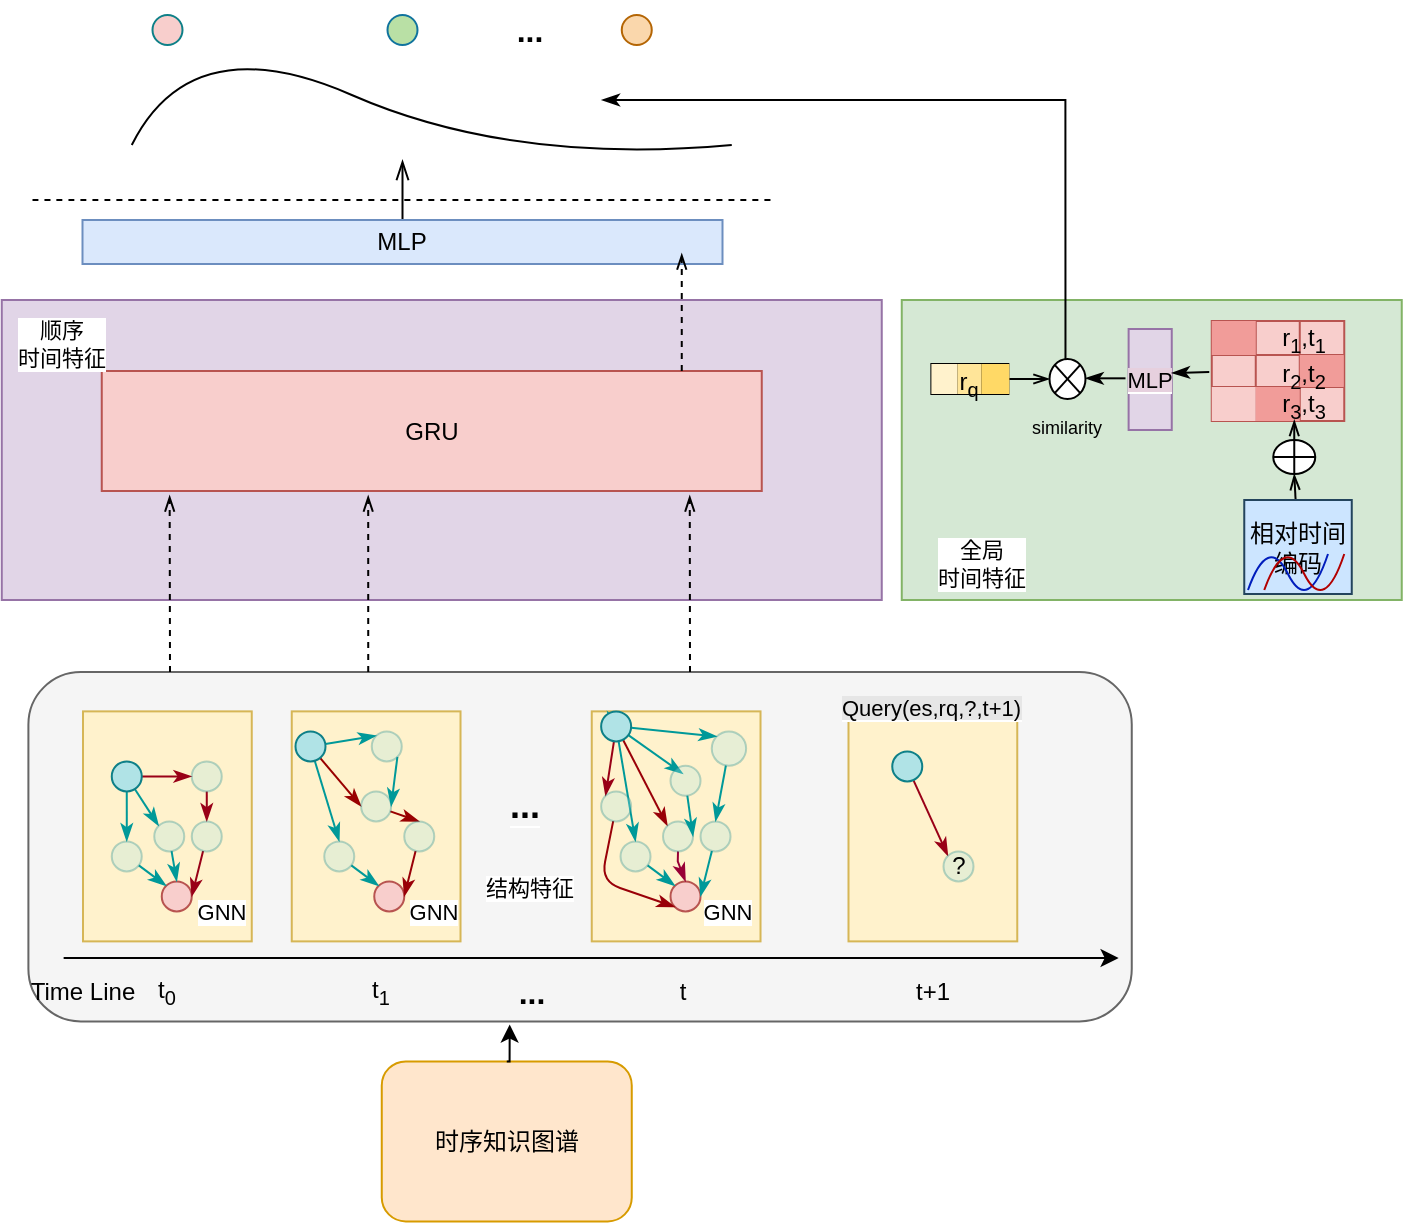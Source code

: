 <mxfile version="26.0.15" pages="2">
  <diagram name="第 1 页" id="sSzg4yru0V2jtsQIOEy3">
    <mxGraphModel dx="2469" dy="1822" grid="1" gridSize="10" guides="1" tooltips="1" connect="1" arrows="1" fold="1" page="1" pageScale="1" pageWidth="827" pageHeight="1169" math="1" shadow="0">
      <root>
        <mxCell id="0" />
        <mxCell id="1" parent="0" />
        <mxCell id="vXr8q9D6EJ9TZyVOwcwj-198" value="" style="rounded=1;whiteSpace=wrap;html=1;fontFamily=Helvetica;fontSize=11;labelBackgroundColor=default;strokeColor=#666666;fillColor=#f5f5f5;fontColor=#333333;" parent="1" vertex="1">
          <mxGeometry x="-1169.8" y="-830" width="551.68" height="174.69" as="geometry" />
        </mxCell>
        <mxCell id="vXr8q9D6EJ9TZyVOwcwj-55" value="时序知识图谱" style="rounded=1;whiteSpace=wrap;html=1;fillColor=#ffe6cc;strokeColor=#d79b00;" parent="1" vertex="1">
          <mxGeometry x="-993.12" y="-635.31" width="125" height="80" as="geometry" />
        </mxCell>
        <mxCell id="vXr8q9D6EJ9TZyVOwcwj-59" value="" style="rounded=0;whiteSpace=wrap;html=1;fillColor=#fff2cc;strokeColor=#d6b656;" parent="1" vertex="1">
          <mxGeometry x="-1142.5" y="-810.31" width="84.38" height="115" as="geometry" />
        </mxCell>
        <mxCell id="vXr8q9D6EJ9TZyVOwcwj-67" style="edgeStyle=orthogonalEdgeStyle;curved=1;rounded=0;orthogonalLoop=1;jettySize=auto;html=1;entryX=0.5;entryY=0;entryDx=0;entryDy=0;strokeColor=#009999;endArrow=classicThin;endFill=1;" parent="1" source="vXr8q9D6EJ9TZyVOwcwj-60" target="vXr8q9D6EJ9TZyVOwcwj-65" edge="1">
          <mxGeometry relative="1" as="geometry" />
        </mxCell>
        <mxCell id="vXr8q9D6EJ9TZyVOwcwj-73" style="edgeStyle=orthogonalEdgeStyle;curved=1;rounded=0;orthogonalLoop=1;jettySize=auto;html=1;entryX=0;entryY=0.5;entryDx=0;entryDy=0;strokeColor=#990017;align=center;verticalAlign=middle;fontFamily=Helvetica;fontSize=11;fontColor=default;labelBackgroundColor=default;endArrow=classicThin;endFill=1;" parent="1" source="vXr8q9D6EJ9TZyVOwcwj-60" target="vXr8q9D6EJ9TZyVOwcwj-64" edge="1">
          <mxGeometry relative="1" as="geometry" />
        </mxCell>
        <mxCell id="vXr8q9D6EJ9TZyVOwcwj-77" style="rounded=0;orthogonalLoop=1;jettySize=auto;html=1;entryX=0;entryY=0;entryDx=0;entryDy=0;strokeColor=#009999;align=center;verticalAlign=middle;fontFamily=Helvetica;fontSize=11;fontColor=default;labelBackgroundColor=default;endArrow=classicThin;endFill=1;" parent="1" source="vXr8q9D6EJ9TZyVOwcwj-60" target="vXr8q9D6EJ9TZyVOwcwj-76" edge="1">
          <mxGeometry relative="1" as="geometry" />
        </mxCell>
        <mxCell id="vXr8q9D6EJ9TZyVOwcwj-60" value="" style="ellipse;whiteSpace=wrap;html=1;aspect=fixed;fillColor=#b0e3e6;strokeColor=#0e8088;" parent="1" vertex="1">
          <mxGeometry x="-1128.12" y="-785.31" width="15" height="15" as="geometry" />
        </mxCell>
        <mxCell id="vXr8q9D6EJ9TZyVOwcwj-63" value="" style="ellipse;whiteSpace=wrap;html=1;aspect=fixed;fillColor=#f8cecc;strokeColor=#b85450;" parent="1" vertex="1">
          <mxGeometry x="-1103.12" y="-725.31" width="15" height="15" as="geometry" />
        </mxCell>
        <mxCell id="vXr8q9D6EJ9TZyVOwcwj-74" style="edgeStyle=orthogonalEdgeStyle;curved=1;rounded=0;orthogonalLoop=1;jettySize=auto;html=1;entryX=0.5;entryY=0;entryDx=0;entryDy=0;strokeColor=#990017;align=center;verticalAlign=middle;fontFamily=Helvetica;fontSize=11;fontColor=default;labelBackgroundColor=default;endArrow=classicThin;endFill=1;" parent="1" source="vXr8q9D6EJ9TZyVOwcwj-64" target="vXr8q9D6EJ9TZyVOwcwj-66" edge="1">
          <mxGeometry relative="1" as="geometry" />
        </mxCell>
        <mxCell id="vXr8q9D6EJ9TZyVOwcwj-64" value="" style="ellipse;whiteSpace=wrap;html=1;aspect=fixed;fillColor=#b0e3e6;strokeColor=#0e8088;opacity=30;" parent="1" vertex="1">
          <mxGeometry x="-1088.12" y="-785.31" width="15" height="15" as="geometry" />
        </mxCell>
        <mxCell id="vXr8q9D6EJ9TZyVOwcwj-72" style="rounded=0;orthogonalLoop=1;jettySize=auto;html=1;entryX=0;entryY=0;entryDx=0;entryDy=0;endArrow=classicThin;endFill=1;strokeColor=#009999;" parent="1" source="vXr8q9D6EJ9TZyVOwcwj-65" target="vXr8q9D6EJ9TZyVOwcwj-63" edge="1">
          <mxGeometry relative="1" as="geometry" />
        </mxCell>
        <mxCell id="vXr8q9D6EJ9TZyVOwcwj-65" value="" style="ellipse;whiteSpace=wrap;html=1;aspect=fixed;fillColor=#b0e3e6;strokeColor=#0e8088;opacity=30;" parent="1" vertex="1">
          <mxGeometry x="-1128.12" y="-745.31" width="15" height="15" as="geometry" />
        </mxCell>
        <mxCell id="vXr8q9D6EJ9TZyVOwcwj-75" style="rounded=0;orthogonalLoop=1;jettySize=auto;html=1;entryX=1;entryY=0.5;entryDx=0;entryDy=0;strokeColor=#990017;align=center;verticalAlign=middle;fontFamily=Helvetica;fontSize=11;fontColor=default;labelBackgroundColor=default;endArrow=classicThin;endFill=1;" parent="1" source="vXr8q9D6EJ9TZyVOwcwj-66" target="vXr8q9D6EJ9TZyVOwcwj-63" edge="1">
          <mxGeometry relative="1" as="geometry" />
        </mxCell>
        <mxCell id="vXr8q9D6EJ9TZyVOwcwj-66" value="" style="ellipse;whiteSpace=wrap;html=1;aspect=fixed;fillColor=#b0e3e6;strokeColor=#0e8088;opacity=30;" parent="1" vertex="1">
          <mxGeometry x="-1088.12" y="-755.31" width="15" height="15" as="geometry" />
        </mxCell>
        <mxCell id="vXr8q9D6EJ9TZyVOwcwj-78" style="edgeStyle=none;rounded=0;orthogonalLoop=1;jettySize=auto;html=1;entryX=0.5;entryY=0;entryDx=0;entryDy=0;strokeColor=#009999;align=center;verticalAlign=middle;fontFamily=Helvetica;fontSize=11;fontColor=default;labelBackgroundColor=default;endArrow=classicThin;endFill=1;" parent="1" source="vXr8q9D6EJ9TZyVOwcwj-76" target="vXr8q9D6EJ9TZyVOwcwj-63" edge="1">
          <mxGeometry relative="1" as="geometry" />
        </mxCell>
        <mxCell id="vXr8q9D6EJ9TZyVOwcwj-76" value="" style="ellipse;whiteSpace=wrap;html=1;aspect=fixed;fillColor=#b0e3e6;strokeColor=#0e8088;opacity=30;" parent="1" vertex="1">
          <mxGeometry x="-1106.87" y="-755.31" width="15" height="15" as="geometry" />
        </mxCell>
        <mxCell id="vXr8q9D6EJ9TZyVOwcwj-79" value="" style="rounded=0;whiteSpace=wrap;html=1;fillColor=#fff2cc;strokeColor=#d6b656;" parent="1" vertex="1">
          <mxGeometry x="-1038.12" y="-810.31" width="84.38" height="115" as="geometry" />
        </mxCell>
        <mxCell id="vXr8q9D6EJ9TZyVOwcwj-80" style="rounded=0;orthogonalLoop=1;jettySize=auto;html=1;entryX=0.5;entryY=0;entryDx=0;entryDy=0;strokeColor=#009999;endArrow=classicThin;endFill=1;" parent="1" source="vXr8q9D6EJ9TZyVOwcwj-83" target="vXr8q9D6EJ9TZyVOwcwj-88" edge="1">
          <mxGeometry relative="1" as="geometry" />
        </mxCell>
        <mxCell id="vXr8q9D6EJ9TZyVOwcwj-81" style="rounded=0;orthogonalLoop=1;jettySize=auto;html=1;entryX=0;entryY=0.5;entryDx=0;entryDy=0;strokeColor=#990000;align=center;verticalAlign=middle;fontFamily=Helvetica;fontSize=11;fontColor=default;labelBackgroundColor=default;endArrow=classicThin;endFill=1;" parent="1" source="vXr8q9D6EJ9TZyVOwcwj-83" target="vXr8q9D6EJ9TZyVOwcwj-86" edge="1">
          <mxGeometry relative="1" as="geometry" />
        </mxCell>
        <mxCell id="vXr8q9D6EJ9TZyVOwcwj-82" style="rounded=0;orthogonalLoop=1;jettySize=auto;html=1;entryX=0;entryY=0;entryDx=0;entryDy=0;strokeColor=#009999;align=center;verticalAlign=middle;fontFamily=Helvetica;fontSize=11;fontColor=default;labelBackgroundColor=default;endArrow=classicThin;endFill=1;" parent="1" source="vXr8q9D6EJ9TZyVOwcwj-83" target="vXr8q9D6EJ9TZyVOwcwj-92" edge="1">
          <mxGeometry relative="1" as="geometry" />
        </mxCell>
        <mxCell id="vXr8q9D6EJ9TZyVOwcwj-83" value="" style="ellipse;whiteSpace=wrap;html=1;aspect=fixed;fillColor=#b0e3e6;strokeColor=#0e8088;" parent="1" vertex="1">
          <mxGeometry x="-1036.25" y="-800.31" width="15" height="15" as="geometry" />
        </mxCell>
        <mxCell id="vXr8q9D6EJ9TZyVOwcwj-84" value="" style="ellipse;whiteSpace=wrap;html=1;aspect=fixed;fillColor=#f8cecc;strokeColor=#b85450;" parent="1" vertex="1">
          <mxGeometry x="-996.87" y="-725.31" width="15" height="15" as="geometry" />
        </mxCell>
        <mxCell id="vXr8q9D6EJ9TZyVOwcwj-85" style="rounded=0;orthogonalLoop=1;jettySize=auto;html=1;entryX=0.5;entryY=0;entryDx=0;entryDy=0;strokeColor=#990000;align=center;verticalAlign=middle;fontFamily=Helvetica;fontSize=11;fontColor=default;labelBackgroundColor=default;endArrow=classicThin;endFill=1;" parent="1" source="vXr8q9D6EJ9TZyVOwcwj-86" target="vXr8q9D6EJ9TZyVOwcwj-90" edge="1">
          <mxGeometry relative="1" as="geometry" />
        </mxCell>
        <mxCell id="vXr8q9D6EJ9TZyVOwcwj-86" value="" style="ellipse;whiteSpace=wrap;html=1;aspect=fixed;fillColor=#b0e3e6;strokeColor=#0e8088;opacity=30;" parent="1" vertex="1">
          <mxGeometry x="-1003.43" y="-770.31" width="15" height="15" as="geometry" />
        </mxCell>
        <mxCell id="vXr8q9D6EJ9TZyVOwcwj-87" style="rounded=0;orthogonalLoop=1;jettySize=auto;html=1;entryX=0;entryY=0;entryDx=0;entryDy=0;endArrow=classicThin;endFill=1;strokeColor=#009999;" parent="1" source="vXr8q9D6EJ9TZyVOwcwj-88" target="vXr8q9D6EJ9TZyVOwcwj-84" edge="1">
          <mxGeometry relative="1" as="geometry" />
        </mxCell>
        <mxCell id="vXr8q9D6EJ9TZyVOwcwj-88" value="" style="ellipse;whiteSpace=wrap;html=1;aspect=fixed;fillColor=#b0e3e6;strokeColor=#0e8088;opacity=30;" parent="1" vertex="1">
          <mxGeometry x="-1021.87" y="-745.31" width="15" height="15" as="geometry" />
        </mxCell>
        <mxCell id="vXr8q9D6EJ9TZyVOwcwj-89" style="rounded=0;orthogonalLoop=1;jettySize=auto;html=1;entryX=1;entryY=0.5;entryDx=0;entryDy=0;strokeColor=#990008;align=center;verticalAlign=middle;fontFamily=Helvetica;fontSize=11;fontColor=default;labelBackgroundColor=default;endArrow=classicThin;endFill=1;" parent="1" source="vXr8q9D6EJ9TZyVOwcwj-90" target="vXr8q9D6EJ9TZyVOwcwj-84" edge="1">
          <mxGeometry relative="1" as="geometry" />
        </mxCell>
        <mxCell id="vXr8q9D6EJ9TZyVOwcwj-90" value="" style="ellipse;whiteSpace=wrap;html=1;aspect=fixed;fillColor=#b0e3e6;strokeColor=#0e8088;opacity=30;" parent="1" vertex="1">
          <mxGeometry x="-981.87" y="-755.31" width="15" height="15" as="geometry" />
        </mxCell>
        <mxCell id="vXr8q9D6EJ9TZyVOwcwj-94" style="rounded=0;orthogonalLoop=1;jettySize=auto;html=1;entryX=1;entryY=0.5;entryDx=0;entryDy=0;strokeColor=#009999;align=center;verticalAlign=middle;fontFamily=Helvetica;fontSize=11;fontColor=default;labelBackgroundColor=default;endArrow=classicThin;endFill=1;exitX=1;exitY=1;exitDx=0;exitDy=0;" parent="1" source="vXr8q9D6EJ9TZyVOwcwj-92" target="vXr8q9D6EJ9TZyVOwcwj-86" edge="1">
          <mxGeometry relative="1" as="geometry">
            <mxPoint x="-978.12" y="-795.31" as="sourcePoint" />
          </mxGeometry>
        </mxCell>
        <mxCell id="vXr8q9D6EJ9TZyVOwcwj-92" value="" style="ellipse;whiteSpace=wrap;html=1;aspect=fixed;fillColor=#b0e3e6;strokeColor=#0e8088;opacity=30;" parent="1" vertex="1">
          <mxGeometry x="-998.12" y="-800.31" width="15" height="15" as="geometry" />
        </mxCell>
        <mxCell id="vXr8q9D6EJ9TZyVOwcwj-95" value="" style="rounded=0;whiteSpace=wrap;html=1;fillColor=#fff2cc;strokeColor=#d6b656;" parent="1" vertex="1">
          <mxGeometry x="-888.12" y="-810.31" width="84.38" height="115" as="geometry" />
        </mxCell>
        <mxCell id="vXr8q9D6EJ9TZyVOwcwj-96" style="rounded=0;orthogonalLoop=1;jettySize=auto;html=1;entryX=0.5;entryY=0;entryDx=0;entryDy=0;strokeColor=#009999;endArrow=classicThin;endFill=1;" parent="1" source="vXr8q9D6EJ9TZyVOwcwj-99" target="vXr8q9D6EJ9TZyVOwcwj-104" edge="1">
          <mxGeometry relative="1" as="geometry" />
        </mxCell>
        <mxCell id="vXr8q9D6EJ9TZyVOwcwj-97" style="rounded=0;orthogonalLoop=1;jettySize=auto;html=1;strokeColor=#009999;align=center;verticalAlign=middle;fontFamily=Helvetica;fontSize=11;fontColor=default;labelBackgroundColor=default;endArrow=classicThin;endFill=1;" parent="1" source="vXr8q9D6EJ9TZyVOwcwj-99" target="vXr8q9D6EJ9TZyVOwcwj-95" edge="1">
          <mxGeometry relative="1" as="geometry" />
        </mxCell>
        <mxCell id="vXr8q9D6EJ9TZyVOwcwj-98" style="rounded=0;orthogonalLoop=1;jettySize=auto;html=1;entryX=0;entryY=0;entryDx=0;entryDy=0;strokeColor=#990008;align=center;verticalAlign=middle;fontFamily=Helvetica;fontSize=11;fontColor=default;labelBackgroundColor=default;endArrow=classicThin;endFill=1;" parent="1" source="vXr8q9D6EJ9TZyVOwcwj-99" target="vXr8q9D6EJ9TZyVOwcwj-108" edge="1">
          <mxGeometry relative="1" as="geometry" />
        </mxCell>
        <mxCell id="vXr8q9D6EJ9TZyVOwcwj-111" style="edgeStyle=none;rounded=0;orthogonalLoop=1;jettySize=auto;html=1;entryX=0;entryY=0;entryDx=0;entryDy=0;strokeColor=#990017;align=center;verticalAlign=middle;fontFamily=Helvetica;fontSize=11;fontColor=default;labelBackgroundColor=default;endArrow=classicThin;endFill=1;" parent="1" source="vXr8q9D6EJ9TZyVOwcwj-99" target="vXr8q9D6EJ9TZyVOwcwj-110" edge="1">
          <mxGeometry relative="1" as="geometry" />
        </mxCell>
        <mxCell id="vXr8q9D6EJ9TZyVOwcwj-112" style="edgeStyle=none;rounded=0;orthogonalLoop=1;jettySize=auto;html=1;entryX=0;entryY=0;entryDx=0;entryDy=0;strokeColor=#009999;align=center;verticalAlign=middle;fontFamily=Helvetica;fontSize=11;fontColor=default;labelBackgroundColor=default;endArrow=classicThin;endFill=1;" parent="1" source="vXr8q9D6EJ9TZyVOwcwj-99" target="vXr8q9D6EJ9TZyVOwcwj-102" edge="1">
          <mxGeometry relative="1" as="geometry" />
        </mxCell>
        <mxCell id="vXr8q9D6EJ9TZyVOwcwj-114" style="edgeStyle=none;rounded=0;orthogonalLoop=1;jettySize=auto;html=1;entryX=0;entryY=0;entryDx=0;entryDy=0;strokeColor=#009999;align=center;verticalAlign=middle;fontFamily=Helvetica;fontSize=11;fontColor=default;labelBackgroundColor=default;endArrow=classicThin;endFill=1;" parent="1" source="vXr8q9D6EJ9TZyVOwcwj-99" edge="1">
          <mxGeometry relative="1" as="geometry">
            <mxPoint x="-842.54" y="-779.11" as="targetPoint" />
          </mxGeometry>
        </mxCell>
        <mxCell id="vXr8q9D6EJ9TZyVOwcwj-99" value="" style="ellipse;whiteSpace=wrap;html=1;aspect=fixed;fillColor=#b0e3e6;strokeColor=#0e8088;" parent="1" vertex="1">
          <mxGeometry x="-883.43" y="-810.31" width="15" height="15" as="geometry" />
        </mxCell>
        <mxCell id="vXr8q9D6EJ9TZyVOwcwj-100" value="" style="ellipse;whiteSpace=wrap;html=1;aspect=fixed;fillColor=#f8cecc;strokeColor=#b85450;" parent="1" vertex="1">
          <mxGeometry x="-848.74" y="-725.31" width="15" height="15" as="geometry" />
        </mxCell>
        <mxCell id="vXr8q9D6EJ9TZyVOwcwj-101" style="rounded=0;orthogonalLoop=1;jettySize=auto;html=1;entryX=0.5;entryY=0;entryDx=0;entryDy=0;strokeColor=#009999;align=center;verticalAlign=middle;fontFamily=Helvetica;fontSize=11;fontColor=default;labelBackgroundColor=default;endArrow=classicThin;endFill=1;" parent="1" source="vXr8q9D6EJ9TZyVOwcwj-102" target="vXr8q9D6EJ9TZyVOwcwj-106" edge="1">
          <mxGeometry relative="1" as="geometry" />
        </mxCell>
        <mxCell id="vXr8q9D6EJ9TZyVOwcwj-102" value="" style="ellipse;whiteSpace=wrap;html=1;aspect=fixed;fillColor=#b0e3e6;strokeColor=#0e8088;opacity=30;" parent="1" vertex="1">
          <mxGeometry x="-828.12" y="-800.31" width="17.19" height="17.19" as="geometry" />
        </mxCell>
        <mxCell id="vXr8q9D6EJ9TZyVOwcwj-103" style="rounded=0;orthogonalLoop=1;jettySize=auto;html=1;entryX=0;entryY=0;entryDx=0;entryDy=0;endArrow=classicThin;endFill=1;strokeColor=#009999;" parent="1" source="vXr8q9D6EJ9TZyVOwcwj-104" target="vXr8q9D6EJ9TZyVOwcwj-100" edge="1">
          <mxGeometry relative="1" as="geometry" />
        </mxCell>
        <mxCell id="vXr8q9D6EJ9TZyVOwcwj-104" value="" style="ellipse;whiteSpace=wrap;html=1;aspect=fixed;fillColor=#b0e3e6;strokeColor=#0e8088;opacity=30;" parent="1" vertex="1">
          <mxGeometry x="-873.74" y="-745.31" width="15" height="15" as="geometry" />
        </mxCell>
        <mxCell id="vXr8q9D6EJ9TZyVOwcwj-105" style="rounded=0;orthogonalLoop=1;jettySize=auto;html=1;entryX=1;entryY=0.5;entryDx=0;entryDy=0;strokeColor=#009999;align=center;verticalAlign=middle;fontFamily=Helvetica;fontSize=11;fontColor=default;labelBackgroundColor=default;endArrow=classicThin;endFill=1;" parent="1" source="vXr8q9D6EJ9TZyVOwcwj-106" target="vXr8q9D6EJ9TZyVOwcwj-100" edge="1">
          <mxGeometry relative="1" as="geometry" />
        </mxCell>
        <mxCell id="vXr8q9D6EJ9TZyVOwcwj-106" value="" style="ellipse;whiteSpace=wrap;html=1;aspect=fixed;fillColor=#b0e3e6;strokeColor=#0e8088;opacity=30;" parent="1" vertex="1">
          <mxGeometry x="-833.74" y="-755.31" width="15" height="15" as="geometry" />
        </mxCell>
        <mxCell id="vXr8q9D6EJ9TZyVOwcwj-107" style="edgeStyle=none;rounded=0;orthogonalLoop=1;jettySize=auto;html=1;entryX=0.5;entryY=0;entryDx=0;entryDy=0;strokeColor=#990036;align=center;verticalAlign=middle;fontFamily=Helvetica;fontSize=11;fontColor=default;labelBackgroundColor=default;endArrow=classicThin;endFill=1;" parent="1" source="vXr8q9D6EJ9TZyVOwcwj-108" target="vXr8q9D6EJ9TZyVOwcwj-100" edge="1">
          <mxGeometry relative="1" as="geometry">
            <Array as="points">
              <mxPoint x="-845.12" y="-735.31" />
            </Array>
          </mxGeometry>
        </mxCell>
        <mxCell id="vXr8q9D6EJ9TZyVOwcwj-108" value="" style="ellipse;whiteSpace=wrap;html=1;aspect=fixed;fillColor=#b0e3e6;strokeColor=#0e8088;opacity=30;" parent="1" vertex="1">
          <mxGeometry x="-852.49" y="-755.31" width="15" height="15" as="geometry" />
        </mxCell>
        <mxCell id="vXr8q9D6EJ9TZyVOwcwj-115" style="edgeStyle=none;rounded=0;orthogonalLoop=1;jettySize=auto;html=1;entryX=1;entryY=0.5;entryDx=0;entryDy=0;strokeColor=#009999;align=center;verticalAlign=middle;fontFamily=Helvetica;fontSize=11;fontColor=default;labelBackgroundColor=default;endArrow=classicThin;endFill=1;" parent="1" target="vXr8q9D6EJ9TZyVOwcwj-108" edge="1">
          <mxGeometry relative="1" as="geometry">
            <mxPoint x="-840.338" y="-768.174" as="sourcePoint" />
          </mxGeometry>
        </mxCell>
        <mxCell id="vXr8q9D6EJ9TZyVOwcwj-116" style="edgeStyle=none;rounded=1;orthogonalLoop=1;jettySize=auto;html=1;entryX=0;entryY=1;entryDx=0;entryDy=0;strokeColor=#990008;align=center;verticalAlign=middle;fontFamily=Helvetica;fontSize=11;fontColor=default;labelBackgroundColor=default;endArrow=classicThin;endFill=1;curved=0;" parent="1" source="vXr8q9D6EJ9TZyVOwcwj-110" target="vXr8q9D6EJ9TZyVOwcwj-100" edge="1">
          <mxGeometry relative="1" as="geometry">
            <Array as="points">
              <mxPoint x="-883.43" y="-725.31" />
            </Array>
          </mxGeometry>
        </mxCell>
        <mxCell id="vXr8q9D6EJ9TZyVOwcwj-110" value="" style="ellipse;whiteSpace=wrap;html=1;aspect=fixed;fillColor=#b0e3e6;strokeColor=#0e8088;opacity=30;" parent="1" vertex="1">
          <mxGeometry x="-883.43" y="-770.31" width="15" height="15" as="geometry" />
        </mxCell>
        <mxCell id="vXr8q9D6EJ9TZyVOwcwj-138" value="" style="ellipse;whiteSpace=wrap;html=1;aspect=fixed;fillColor=#b0e3e6;strokeColor=#0e8088;opacity=30;" parent="1" vertex="1">
          <mxGeometry x="-848.74" y="-783.12" width="15" height="15" as="geometry" />
        </mxCell>
        <mxCell id="vXr8q9D6EJ9TZyVOwcwj-148" value="&lt;b&gt;&lt;font style=&quot;font-size: 18px; background-color: rgb(245, 245, 245);&quot;&gt;...&lt;/font&gt;&lt;/b&gt;" style="text;html=1;align=center;verticalAlign=middle;resizable=0;points=[];autosize=1;strokeColor=none;fillColor=none;fontFamily=Helvetica;fontSize=11;fontColor=default;labelBackgroundColor=default;" parent="1" vertex="1">
          <mxGeometry x="-941.87" y="-782.81" width="40" height="40" as="geometry" />
        </mxCell>
        <mxCell id="vXr8q9D6EJ9TZyVOwcwj-193" value="GNN" style="text;html=1;align=center;verticalAlign=middle;whiteSpace=wrap;rounded=0;fontFamily=Helvetica;fontSize=11;fontColor=default;labelBackgroundColor=default;" parent="1" vertex="1">
          <mxGeometry x="-1103.12" y="-725.31" width="60" height="30" as="geometry" />
        </mxCell>
        <mxCell id="vXr8q9D6EJ9TZyVOwcwj-194" value="GNN" style="text;html=1;align=center;verticalAlign=middle;whiteSpace=wrap;rounded=0;fontFamily=Helvetica;fontSize=11;fontColor=default;labelBackgroundColor=default;" parent="1" vertex="1">
          <mxGeometry x="-996.87" y="-725.31" width="60" height="30" as="geometry" />
        </mxCell>
        <mxCell id="vXr8q9D6EJ9TZyVOwcwj-195" value="GNN" style="text;html=1;align=center;verticalAlign=middle;whiteSpace=wrap;rounded=0;fontFamily=Helvetica;fontSize=11;fontColor=default;labelBackgroundColor=default;" parent="1" vertex="1">
          <mxGeometry x="-849.52" y="-725.31" width="60" height="30" as="geometry" />
        </mxCell>
        <mxCell id="vXr8q9D6EJ9TZyVOwcwj-197" value="" style="endArrow=classic;html=1;rounded=0;strokeColor=#000000;align=center;verticalAlign=middle;fontFamily=Helvetica;fontSize=11;fontColor=default;labelBackgroundColor=default;entryX=0.316;entryY=1.053;entryDx=0;entryDy=0;entryPerimeter=0;jumpSize=0;exitX=0.5;exitY=0;exitDx=0;exitDy=0;edgeStyle=orthogonalEdgeStyle;" parent="1" source="vXr8q9D6EJ9TZyVOwcwj-55" edge="1" target="vXr8q9D6EJ9TZyVOwcwj-214">
          <mxGeometry width="50" height="50" relative="1" as="geometry">
            <mxPoint x="-928.12" y="-635.31" as="sourcePoint" />
            <mxPoint x="-1041.12" y="-685.31" as="targetPoint" />
          </mxGeometry>
        </mxCell>
        <mxCell id="vXr8q9D6EJ9TZyVOwcwj-208" value="" style="endArrow=classic;html=1;rounded=0;" parent="1" edge="1">
          <mxGeometry width="50" height="50" relative="1" as="geometry">
            <mxPoint x="-1152.18" y="-686.98" as="sourcePoint" />
            <mxPoint x="-624.68" y="-686.98" as="targetPoint" />
          </mxGeometry>
        </mxCell>
        <mxCell id="vXr8q9D6EJ9TZyVOwcwj-209" value="Time Line" style="text;html=1;align=center;verticalAlign=middle;resizable=0;points=[];autosize=1;strokeColor=none;fillColor=none;" parent="1" vertex="1">
          <mxGeometry x="-1183.12" y="-685.31" width="80" height="30" as="geometry" />
        </mxCell>
        <mxCell id="vXr8q9D6EJ9TZyVOwcwj-210" value="t&lt;sub&gt;0&lt;/sub&gt;" style="text;html=1;align=center;verticalAlign=middle;resizable=0;points=[];autosize=1;strokeColor=none;fillColor=none;" parent="1" vertex="1">
          <mxGeometry x="-1115.62" y="-685.31" width="30" height="30" as="geometry" />
        </mxCell>
        <mxCell id="vXr8q9D6EJ9TZyVOwcwj-211" value="t&lt;sub&gt;1&lt;/sub&gt;" style="text;html=1;align=center;verticalAlign=middle;resizable=0;points=[];autosize=1;strokeColor=none;fillColor=none;" parent="1" vertex="1">
          <mxGeometry x="-1009.37" y="-685.31" width="30" height="30" as="geometry" />
        </mxCell>
        <mxCell id="vXr8q9D6EJ9TZyVOwcwj-212" value="t" style="text;html=1;align=center;verticalAlign=middle;resizable=0;points=[];autosize=1;strokeColor=none;fillColor=none;" parent="1" vertex="1">
          <mxGeometry x="-858.12" y="-685.31" width="30" height="30" as="geometry" />
        </mxCell>
        <mxCell id="vXr8q9D6EJ9TZyVOwcwj-213" value="t+1" style="text;html=1;align=center;verticalAlign=middle;resizable=0;points=[];autosize=1;strokeColor=none;fillColor=none;" parent="1" vertex="1">
          <mxGeometry x="-738.12" y="-685.31" width="40" height="30" as="geometry" />
        </mxCell>
        <mxCell id="vXr8q9D6EJ9TZyVOwcwj-214" value="&lt;b&gt;...&lt;/b&gt;" style="text;html=1;align=center;verticalAlign=middle;whiteSpace=wrap;rounded=0;fontSize=16;" parent="1" vertex="1">
          <mxGeometry x="-948.12" y="-685.31" width="60" height="30" as="geometry" />
        </mxCell>
        <mxCell id="cyQuYEc-j8L6qHEdlNLq-76" value="结构特征" style="text;html=1;align=center;verticalAlign=middle;whiteSpace=wrap;rounded=0;fontFamily=Helvetica;fontSize=11;fontColor=default;labelBackgroundColor=default;" vertex="1" parent="1">
          <mxGeometry x="-949.37" y="-742.81" width="60" height="42" as="geometry" />
        </mxCell>
        <mxCell id="cyQuYEc-j8L6qHEdlNLq-77" value="" style="rounded=0;whiteSpace=wrap;html=1;fillColor=#fff2cc;strokeColor=#d6b656;" vertex="1" parent="1">
          <mxGeometry x="-759.75" y="-810.31" width="84.38" height="115" as="geometry" />
        </mxCell>
        <mxCell id="cyQuYEc-j8L6qHEdlNLq-79" style="rounded=0;orthogonalLoop=1;jettySize=auto;html=1;entryX=0;entryY=0;entryDx=0;entryDy=0;strokeColor=#990017;align=center;verticalAlign=middle;fontFamily=Helvetica;fontSize=11;fontColor=default;labelBackgroundColor=default;endArrow=classicThin;endFill=1;" edge="1" parent="1" source="cyQuYEc-j8L6qHEdlNLq-81" target="cyQuYEc-j8L6qHEdlNLq-84">
          <mxGeometry relative="1" as="geometry" />
        </mxCell>
        <mxCell id="cyQuYEc-j8L6qHEdlNLq-81" value="" style="ellipse;whiteSpace=wrap;html=1;aspect=fixed;fillColor=#b0e3e6;strokeColor=#0e8088;" vertex="1" parent="1">
          <mxGeometry x="-737.87" y="-790.31" width="15" height="15" as="geometry" />
        </mxCell>
        <mxCell id="cyQuYEc-j8L6qHEdlNLq-84" value="?" style="ellipse;whiteSpace=wrap;html=1;aspect=fixed;fillColor=#b0e3e6;strokeColor=#0e8088;opacity=30;" vertex="1" parent="1">
          <mxGeometry x="-712.25" y="-740.31" width="15" height="15" as="geometry" />
        </mxCell>
        <mxCell id="cyQuYEc-j8L6qHEdlNLq-97" value="&lt;span style=&quot;background-color: rgb(230, 230, 230);&quot;&gt;Query(es,rq,?,t+1)&lt;/span&gt;" style="text;whiteSpace=wrap;html=1;fontFamily=Helvetica;fontSize=11;fontColor=default;labelBackgroundColor=default;" vertex="1" parent="1">
          <mxGeometry x="-764.75" y="-825.31" width="120" height="40" as="geometry" />
        </mxCell>
        <mxCell id="cyQuYEc-j8L6qHEdlNLq-181" value="" style="shape=tableRow;horizontal=0;startSize=0;swimlaneHead=0;swimlaneBody=0;strokeColor=inherit;top=0;left=0;bottom=0;right=0;collapsible=0;dropTarget=0;fillColor=none;points=[[0,0.5],[1,0.5]];portConstraint=eastwest;fontSize=16;" vertex="1" parent="1">
          <mxGeometry x="-1118.12" y="-840" width="40" height="10" as="geometry" />
        </mxCell>
        <mxCell id="cyQuYEc-j8L6qHEdlNLq-277" value="" style="rounded=0;whiteSpace=wrap;html=1;fontFamily=Helvetica;fontSize=11;labelBackgroundColor=default;fillColor=#d5e8d4;strokeColor=#82b366;" vertex="1" parent="1">
          <mxGeometry x="-733.12" y="-1016" width="250" height="150" as="geometry" />
        </mxCell>
        <mxCell id="cyQuYEc-j8L6qHEdlNLq-278" value="" style="rounded=0;whiteSpace=wrap;html=1;fillColor=#e1d5e7;strokeColor=#9673a6;" vertex="1" parent="1">
          <mxGeometry x="-1183.12" y="-1016" width="440" height="150" as="geometry" />
        </mxCell>
        <mxCell id="cyQuYEc-j8L6qHEdlNLq-279" value="" style="shape=table;startSize=0;container=1;collapsible=0;childLayout=tableLayout;fontSize=16;fillColor=#f8cecc;strokeColor=#b85450;" vertex="1" parent="1">
          <mxGeometry x="-578.12" y="-1005.5" width="66.25" height="50" as="geometry" />
        </mxCell>
        <mxCell id="cyQuYEc-j8L6qHEdlNLq-280" value="" style="shape=tableRow;horizontal=0;startSize=0;swimlaneHead=0;swimlaneBody=0;strokeColor=inherit;top=0;left=0;bottom=0;right=0;collapsible=0;dropTarget=0;fillColor=none;points=[[0,0.5],[1,0.5]];portConstraint=eastwest;fontSize=16;" vertex="1" parent="cyQuYEc-j8L6qHEdlNLq-279">
          <mxGeometry width="66.25" height="17" as="geometry" />
        </mxCell>
        <mxCell id="cyQuYEc-j8L6qHEdlNLq-281" value="" style="shape=partialRectangle;html=1;whiteSpace=wrap;connectable=0;strokeColor=#b85450;overflow=hidden;fillColor=#F19C99;top=0;left=0;bottom=0;right=0;pointerEvents=1;fontSize=16;" vertex="1" parent="cyQuYEc-j8L6qHEdlNLq-280">
          <mxGeometry width="22" height="17" as="geometry">
            <mxRectangle width="22" height="17" as="alternateBounds" />
          </mxGeometry>
        </mxCell>
        <mxCell id="cyQuYEc-j8L6qHEdlNLq-282" value="" style="shape=partialRectangle;html=1;whiteSpace=wrap;connectable=0;strokeColor=inherit;overflow=hidden;fillColor=none;top=0;left=0;bottom=0;right=0;pointerEvents=1;fontSize=16;" vertex="1" parent="cyQuYEc-j8L6qHEdlNLq-280">
          <mxGeometry x="22" width="22" height="17" as="geometry">
            <mxRectangle width="22" height="17" as="alternateBounds" />
          </mxGeometry>
        </mxCell>
        <mxCell id="cyQuYEc-j8L6qHEdlNLq-283" value="" style="shape=partialRectangle;html=1;whiteSpace=wrap;connectable=0;strokeColor=inherit;overflow=hidden;fillColor=none;top=0;left=0;bottom=0;right=0;pointerEvents=1;fontSize=16;opacity=40;" vertex="1" parent="cyQuYEc-j8L6qHEdlNLq-280">
          <mxGeometry x="44" width="22" height="17" as="geometry">
            <mxRectangle width="22" height="17" as="alternateBounds" />
          </mxGeometry>
        </mxCell>
        <mxCell id="cyQuYEc-j8L6qHEdlNLq-284" value="" style="shape=tableRow;horizontal=0;startSize=0;swimlaneHead=0;swimlaneBody=0;strokeColor=inherit;top=0;left=0;bottom=0;right=0;collapsible=0;dropTarget=0;fillColor=none;points=[[0,0.5],[1,0.5]];portConstraint=eastwest;fontSize=16;" vertex="1" parent="cyQuYEc-j8L6qHEdlNLq-279">
          <mxGeometry y="17" width="66.25" height="16" as="geometry" />
        </mxCell>
        <mxCell id="cyQuYEc-j8L6qHEdlNLq-285" value="" style="shape=partialRectangle;html=1;whiteSpace=wrap;connectable=0;strokeColor=inherit;overflow=hidden;fillColor=none;top=0;left=0;bottom=0;right=0;pointerEvents=1;fontSize=16;" vertex="1" parent="cyQuYEc-j8L6qHEdlNLq-284">
          <mxGeometry width="22" height="16" as="geometry">
            <mxRectangle width="22" height="16" as="alternateBounds" />
          </mxGeometry>
        </mxCell>
        <mxCell id="cyQuYEc-j8L6qHEdlNLq-286" value="" style="shape=partialRectangle;html=1;whiteSpace=wrap;connectable=0;strokeColor=inherit;overflow=hidden;fillColor=none;top=0;left=0;bottom=0;right=0;pointerEvents=1;fontSize=16;" vertex="1" parent="cyQuYEc-j8L6qHEdlNLq-284">
          <mxGeometry x="22" width="22" height="16" as="geometry">
            <mxRectangle width="22" height="16" as="alternateBounds" />
          </mxGeometry>
        </mxCell>
        <mxCell id="cyQuYEc-j8L6qHEdlNLq-287" value="" style="shape=partialRectangle;html=1;whiteSpace=wrap;connectable=0;strokeColor=inherit;overflow=hidden;fillColor=#F19C99;top=0;left=0;bottom=0;right=0;pointerEvents=1;fontSize=16;" vertex="1" parent="cyQuYEc-j8L6qHEdlNLq-284">
          <mxGeometry x="44" width="22" height="16" as="geometry">
            <mxRectangle width="22" height="16" as="alternateBounds" />
          </mxGeometry>
        </mxCell>
        <mxCell id="cyQuYEc-j8L6qHEdlNLq-288" value="" style="shape=tableRow;horizontal=0;startSize=0;swimlaneHead=0;swimlaneBody=0;strokeColor=inherit;top=0;left=0;bottom=0;right=0;collapsible=0;dropTarget=0;fillColor=none;points=[[0,0.5],[1,0.5]];portConstraint=eastwest;fontSize=16;" vertex="1" parent="cyQuYEc-j8L6qHEdlNLq-279">
          <mxGeometry y="33" width="66.25" height="17" as="geometry" />
        </mxCell>
        <mxCell id="cyQuYEc-j8L6qHEdlNLq-289" value="" style="shape=partialRectangle;html=1;whiteSpace=wrap;connectable=0;strokeColor=inherit;overflow=hidden;fillColor=#F8CECC;top=0;left=0;bottom=0;right=0;pointerEvents=1;fontSize=16;" vertex="1" parent="cyQuYEc-j8L6qHEdlNLq-288">
          <mxGeometry width="22" height="17" as="geometry">
            <mxRectangle width="22" height="17" as="alternateBounds" />
          </mxGeometry>
        </mxCell>
        <mxCell id="cyQuYEc-j8L6qHEdlNLq-290" value="" style="shape=partialRectangle;html=1;whiteSpace=wrap;connectable=0;strokeColor=inherit;overflow=hidden;fillColor=#F19C99;top=0;left=0;bottom=0;right=0;pointerEvents=1;fontSize=16;" vertex="1" parent="cyQuYEc-j8L6qHEdlNLq-288">
          <mxGeometry x="22" width="22" height="17" as="geometry">
            <mxRectangle width="22" height="17" as="alternateBounds" />
          </mxGeometry>
        </mxCell>
        <mxCell id="cyQuYEc-j8L6qHEdlNLq-291" value="" style="shape=partialRectangle;html=1;whiteSpace=wrap;connectable=0;strokeColor=inherit;overflow=hidden;fillColor=none;top=0;left=0;bottom=0;right=0;pointerEvents=1;fontSize=16;" vertex="1" parent="cyQuYEc-j8L6qHEdlNLq-288">
          <mxGeometry x="44" width="22" height="17" as="geometry">
            <mxRectangle width="22" height="17" as="alternateBounds" />
          </mxGeometry>
        </mxCell>
        <mxCell id="cyQuYEc-j8L6qHEdlNLq-292" style="edgeStyle=none;rounded=0;orthogonalLoop=1;jettySize=auto;html=1;entryX=0;entryY=0.5;entryDx=0;entryDy=0;strokeColor=default;align=center;verticalAlign=middle;fontFamily=Helvetica;fontSize=11;fontColor=default;labelBackgroundColor=default;endArrow=openThin;endFill=0;" edge="1" parent="1" source="cyQuYEc-j8L6qHEdlNLq-293" target="cyQuYEc-j8L6qHEdlNLq-298">
          <mxGeometry relative="1" as="geometry" />
        </mxCell>
        <mxCell id="cyQuYEc-j8L6qHEdlNLq-293" value="" style="shape=table;startSize=0;container=1;collapsible=0;childLayout=tableLayout;fontSize=16;" vertex="1" parent="1">
          <mxGeometry x="-718.31" y="-984" width="38.5" height="15" as="geometry" />
        </mxCell>
        <mxCell id="cyQuYEc-j8L6qHEdlNLq-294" value="" style="shape=tableRow;horizontal=0;startSize=0;swimlaneHead=0;swimlaneBody=0;strokeColor=inherit;top=0;left=0;bottom=0;right=0;collapsible=0;dropTarget=0;fillColor=none;points=[[0,0.5],[1,0.5]];portConstraint=eastwest;fontSize=16;" vertex="1" parent="cyQuYEc-j8L6qHEdlNLq-293">
          <mxGeometry width="38.5" height="15" as="geometry" />
        </mxCell>
        <mxCell id="cyQuYEc-j8L6qHEdlNLq-295" value="" style="shape=partialRectangle;html=1;whiteSpace=wrap;connectable=0;strokeColor=#d6b656;overflow=hidden;fillColor=#fff2cc;top=0;left=0;bottom=0;right=0;pointerEvents=1;fontSize=16;" vertex="1" parent="cyQuYEc-j8L6qHEdlNLq-294">
          <mxGeometry width="13" height="15" as="geometry">
            <mxRectangle width="13" height="15" as="alternateBounds" />
          </mxGeometry>
        </mxCell>
        <mxCell id="cyQuYEc-j8L6qHEdlNLq-296" value="" style="shape=partialRectangle;html=1;whiteSpace=wrap;connectable=0;strokeColor=#d6b656;overflow=hidden;fillColor=#FFE599;top=0;left=0;bottom=0;right=0;pointerEvents=1;fontSize=16;" vertex="1" parent="cyQuYEc-j8L6qHEdlNLq-294">
          <mxGeometry x="13" width="12" height="15" as="geometry">
            <mxRectangle width="12" height="15" as="alternateBounds" />
          </mxGeometry>
        </mxCell>
        <mxCell id="cyQuYEc-j8L6qHEdlNLq-297" value="" style="shape=partialRectangle;html=1;whiteSpace=wrap;connectable=0;strokeColor=#d6b656;overflow=hidden;fillColor=#FFD966;top=0;left=0;bottom=0;right=0;pointerEvents=1;fontSize=16;" vertex="1" parent="cyQuYEc-j8L6qHEdlNLq-294">
          <mxGeometry x="25" width="14" height="15" as="geometry">
            <mxRectangle width="14" height="15" as="alternateBounds" />
          </mxGeometry>
        </mxCell>
        <mxCell id="cyQuYEc-j8L6qHEdlNLq-298" value="" style="shape=sumEllipse;perimeter=ellipsePerimeter;whiteSpace=wrap;html=1;backgroundOutline=1;" vertex="1" parent="1">
          <mxGeometry x="-659.25" y="-986.5" width="18" height="20" as="geometry" />
        </mxCell>
        <mxCell id="cyQuYEc-j8L6qHEdlNLq-299" value="&lt;font style=&quot;font-size: 12px;&quot;&gt;r&lt;sub&gt;1&lt;/sub&gt;,t&lt;sub&gt;1&lt;/sub&gt;&lt;/font&gt;" style="text;html=1;align=center;verticalAlign=middle;whiteSpace=wrap;rounded=0;fontSize=16;" vertex="1" parent="1">
          <mxGeometry x="-556.87" y="-1012.5" width="50" height="28.5" as="geometry" />
        </mxCell>
        <mxCell id="cyQuYEc-j8L6qHEdlNLq-300" value="&lt;font style=&quot;font-size: 12px;&quot;&gt;r&lt;sub&gt;2&lt;/sub&gt;,t&lt;sub&gt;2&lt;/sub&gt;&lt;/font&gt;" style="text;html=1;align=center;verticalAlign=middle;whiteSpace=wrap;rounded=0;fontSize=16;" vertex="1" parent="1">
          <mxGeometry x="-561.87" y="-995.5" width="60" height="30" as="geometry" />
        </mxCell>
        <mxCell id="cyQuYEc-j8L6qHEdlNLq-301" value="&lt;font style=&quot;font-size: 12px;&quot;&gt;r&lt;sub&gt;3&lt;/sub&gt;,t&lt;sub&gt;3&lt;/sub&gt;&lt;/font&gt;" style="text;html=1;align=center;verticalAlign=middle;whiteSpace=wrap;rounded=0;fontSize=16;" vertex="1" parent="1">
          <mxGeometry x="-561.87" y="-980.5" width="60" height="30" as="geometry" />
        </mxCell>
        <mxCell id="cyQuYEc-j8L6qHEdlNLq-302" value="&lt;font style=&quot;font-size: 12px;&quot;&gt;r&lt;sub&gt;q&lt;/sub&gt;&lt;/font&gt;" style="text;html=1;align=center;verticalAlign=middle;whiteSpace=wrap;rounded=0;fontSize=16;" vertex="1" parent="1">
          <mxGeometry x="-723.12" y="-987.37" width="46.56" height="21.75" as="geometry" />
        </mxCell>
        <mxCell id="cyQuYEc-j8L6qHEdlNLq-303" value="" style="endArrow=none;html=1;rounded=0;fontSize=12;startSize=8;endSize=8;curved=1;" edge="1" parent="1">
          <mxGeometry width="50" height="50" relative="1" as="geometry">
            <mxPoint x="-1118.12" y="-1093.5" as="sourcePoint" />
            <mxPoint x="-818.12" y="-1093.5" as="targetPoint" />
            <Array as="points">
              <mxPoint x="-1088.12" y="-1153.5" />
              <mxPoint x="-928.12" y="-1083.5" />
            </Array>
          </mxGeometry>
        </mxCell>
        <mxCell id="cyQuYEc-j8L6qHEdlNLq-304" value="" style="endArrow=none;dashed=1;html=1;rounded=0;fontSize=12;startSize=8;endSize=8;curved=1;" edge="1" parent="1">
          <mxGeometry width="50" height="50" relative="1" as="geometry">
            <mxPoint x="-1167.75" y="-1066" as="sourcePoint" />
            <mxPoint x="-797.75" y="-1066" as="targetPoint" />
          </mxGeometry>
        </mxCell>
        <mxCell id="cyQuYEc-j8L6qHEdlNLq-305" style="edgeStyle=none;curved=1;rounded=0;orthogonalLoop=1;jettySize=auto;html=1;exitX=1;exitY=0.25;exitDx=0;exitDy=0;fontSize=12;startSize=8;endSize=8;" edge="1" parent="1" source="cyQuYEc-j8L6qHEdlNLq-302" target="cyQuYEc-j8L6qHEdlNLq-302">
          <mxGeometry relative="1" as="geometry" />
        </mxCell>
        <mxCell id="cyQuYEc-j8L6qHEdlNLq-306" value="" style="ellipse;whiteSpace=wrap;html=1;aspect=fixed;fillColor=#B9E0A5;strokeColor=#10739e;" vertex="1" parent="1">
          <mxGeometry x="-990.25" y="-1158.5" width="15" height="15" as="geometry" />
        </mxCell>
        <mxCell id="cyQuYEc-j8L6qHEdlNLq-307" value="" style="ellipse;whiteSpace=wrap;html=1;aspect=fixed;fillColor=#fad7ac;strokeColor=#b46504;" vertex="1" parent="1">
          <mxGeometry x="-873.12" y="-1158.5" width="15" height="15" as="geometry" />
        </mxCell>
        <mxCell id="cyQuYEc-j8L6qHEdlNLq-308" value="" style="ellipse;whiteSpace=wrap;html=1;aspect=fixed;fillColor=#F8CECC;strokeColor=#0e8088;" vertex="1" parent="1">
          <mxGeometry x="-1107.75" y="-1158.5" width="15" height="15" as="geometry" />
        </mxCell>
        <mxCell id="cyQuYEc-j8L6qHEdlNLq-309" value="&lt;b&gt;...&lt;/b&gt;" style="text;html=1;align=center;verticalAlign=middle;whiteSpace=wrap;rounded=0;fontSize=16;" vertex="1" parent="1">
          <mxGeometry x="-949.37" y="-1166" width="60" height="30" as="geometry" />
        </mxCell>
        <mxCell id="cyQuYEc-j8L6qHEdlNLq-310" value="GRU" style="rounded=0;whiteSpace=wrap;html=1;fillColor=#f8cecc;strokeColor=#b85450;" vertex="1" parent="1">
          <mxGeometry x="-1133.12" y="-980.5" width="330" height="60" as="geometry" />
        </mxCell>
        <mxCell id="cyQuYEc-j8L6qHEdlNLq-311" value="" style="endArrow=openThin;dashed=1;html=1;rounded=0;endFill=0;" edge="1" parent="1">
          <mxGeometry width="50" height="50" relative="1" as="geometry">
            <mxPoint x="-1099" y="-830" as="sourcePoint" />
            <mxPoint x="-1099.17" y="-918.25" as="targetPoint" />
          </mxGeometry>
        </mxCell>
        <mxCell id="cyQuYEc-j8L6qHEdlNLq-312" value="" style="endArrow=openThin;dashed=1;html=1;rounded=0;endFill=0;exitX=0.308;exitY=0;exitDx=0;exitDy=0;exitPerimeter=0;" edge="1" parent="1" source="vXr8q9D6EJ9TZyVOwcwj-198">
          <mxGeometry width="50" height="50" relative="1" as="geometry">
            <mxPoint x="-1000" y="-840" as="sourcePoint" />
            <mxPoint x="-999.9" y="-918.25" as="targetPoint" />
          </mxGeometry>
        </mxCell>
        <mxCell id="cyQuYEc-j8L6qHEdlNLq-313" value="" style="endArrow=openThin;dashed=1;html=1;rounded=0;endFill=0;entryX=0.5;entryY=1;entryDx=0;entryDy=0;" edge="1" parent="1">
          <mxGeometry width="50" height="50" relative="1" as="geometry">
            <mxPoint x="-839" y="-830" as="sourcePoint" />
            <mxPoint x="-839.12" y="-918.25" as="targetPoint" />
          </mxGeometry>
        </mxCell>
        <mxCell id="cyQuYEc-j8L6qHEdlNLq-315" style="edgeStyle=none;curved=1;rounded=0;orthogonalLoop=1;jettySize=auto;html=1;fontSize=12;startSize=8;endSize=8;endArrow=openThin;endFill=0;" edge="1" parent="1" source="cyQuYEc-j8L6qHEdlNLq-316">
          <mxGeometry relative="1" as="geometry">
            <mxPoint x="-982.75" y="-1086" as="targetPoint" />
          </mxGeometry>
        </mxCell>
        <mxCell id="cyQuYEc-j8L6qHEdlNLq-316" value="MLP" style="rounded=0;whiteSpace=wrap;html=1;fillColor=#dae8fc;strokeColor=#6c8ebf;" vertex="1" parent="1">
          <mxGeometry x="-1142.75" y="-1056" width="320" height="22" as="geometry" />
        </mxCell>
        <mxCell id="cyQuYEc-j8L6qHEdlNLq-317" value="&lt;span style=&quot;background-color: rgb(230, 208, 222);&quot;&gt;MLP&lt;/span&gt;" style="rounded=0;whiteSpace=wrap;html=1;fontFamily=Helvetica;fontSize=11;labelBackgroundColor=default;fillColor=#e1d5e7;strokeColor=#9673a6;" vertex="1" parent="1">
          <mxGeometry x="-619.69" y="-1001.5" width="21.57" height="50.5" as="geometry" />
        </mxCell>
        <mxCell id="cyQuYEc-j8L6qHEdlNLq-318" style="edgeStyle=none;rounded=0;orthogonalLoop=1;jettySize=auto;html=1;entryX=0.5;entryY=1;entryDx=0;entryDy=0;strokeColor=default;align=center;verticalAlign=middle;fontFamily=Helvetica;fontSize=11;fontColor=default;labelBackgroundColor=default;endArrow=openThin;endFill=0;" edge="1" parent="1" source="cyQuYEc-j8L6qHEdlNLq-319" target="cyQuYEc-j8L6qHEdlNLq-324">
          <mxGeometry relative="1" as="geometry" />
        </mxCell>
        <mxCell id="cyQuYEc-j8L6qHEdlNLq-319" value="相对时间&lt;span style=&quot;background-color: initial;&quot;&gt;编码&lt;/span&gt;" style="rounded=1;whiteSpace=wrap;html=1;arcSize=0;fillColor=#CCE5FF;strokeColor=#23445d;" vertex="1" parent="1">
          <mxGeometry x="-561.87" y="-916" width="53.75" height="47" as="geometry" />
        </mxCell>
        <mxCell id="cyQuYEc-j8L6qHEdlNLq-320" value="" style="edgeStyle=none;rounded=0;orthogonalLoop=1;jettySize=auto;html=1;strokeColor=#000000;align=center;verticalAlign=middle;fontFamily=Helvetica;fontSize=11;fontColor=default;labelBackgroundColor=default;endArrow=classicThin;endFill=1;exitX=0;exitY=0.5;exitDx=0;exitDy=0;" edge="1" parent="1">
          <mxGeometry relative="1" as="geometry">
            <mxPoint x="-579.37" y="-980" as="sourcePoint" />
            <mxPoint x="-598.12" y="-979.5" as="targetPoint" />
          </mxGeometry>
        </mxCell>
        <mxCell id="cyQuYEc-j8L6qHEdlNLq-321" style="edgeStyle=none;rounded=0;orthogonalLoop=1;jettySize=auto;html=1;exitX=0.25;exitY=0;exitDx=0;exitDy=0;strokeColor=default;align=center;verticalAlign=middle;fontFamily=Helvetica;fontSize=11;fontColor=default;labelBackgroundColor=default;endArrow=openThin;endFill=0;" edge="1" parent="1" source="cyQuYEc-j8L6qHEdlNLq-317" target="cyQuYEc-j8L6qHEdlNLq-317">
          <mxGeometry relative="1" as="geometry" />
        </mxCell>
        <mxCell id="cyQuYEc-j8L6qHEdlNLq-322" value="" style="edgeStyle=none;rounded=0;orthogonalLoop=1;jettySize=auto;html=1;strokeColor=#000000;align=center;verticalAlign=middle;fontFamily=Helvetica;fontSize=11;fontColor=default;labelBackgroundColor=default;endArrow=classicThin;endFill=1;exitX=0;exitY=0.5;exitDx=0;exitDy=0;" edge="1" parent="1">
          <mxGeometry relative="1" as="geometry">
            <mxPoint x="-621.25" y="-976.84" as="sourcePoint" />
            <mxPoint x="-641.25" y="-976.84" as="targetPoint" />
          </mxGeometry>
        </mxCell>
        <mxCell id="cyQuYEc-j8L6qHEdlNLq-323" value="" style="endArrow=none;html=1;rounded=0;fontSize=12;startSize=8;endSize=8;curved=1;strokeColor=#001DBC;fillColor=#0050ef;" edge="1" parent="1">
          <mxGeometry width="50" height="50" relative="1" as="geometry">
            <mxPoint x="-560" y="-871" as="sourcePoint" />
            <mxPoint x="-520" y="-889" as="targetPoint" />
            <Array as="points">
              <mxPoint x="-550" y="-899" />
              <mxPoint x="-530" y="-859" />
            </Array>
          </mxGeometry>
        </mxCell>
        <mxCell id="cyQuYEc-j8L6qHEdlNLq-324" value="" style="shape=orEllipse;perimeter=ellipsePerimeter;whiteSpace=wrap;html=1;backgroundOutline=1;fontFamily=Helvetica;fontSize=11;fontColor=default;labelBackgroundColor=default;" vertex="1" parent="1">
          <mxGeometry x="-547.37" y="-946" width="21" height="17" as="geometry" />
        </mxCell>
        <mxCell id="cyQuYEc-j8L6qHEdlNLq-325" value="" style="endArrow=none;html=1;rounded=0;fontSize=12;startSize=8;endSize=8;curved=1;strokeColor=#B20000;fillColor=#e51400;" edge="1" parent="1">
          <mxGeometry width="50" height="50" relative="1" as="geometry">
            <mxPoint x="-551.87" y="-871" as="sourcePoint" />
            <mxPoint x="-511.87" y="-889" as="targetPoint" />
            <Array as="points">
              <mxPoint x="-541.87" y="-899" />
              <mxPoint x="-521.87" y="-859" />
            </Array>
          </mxGeometry>
        </mxCell>
        <mxCell id="cyQuYEc-j8L6qHEdlNLq-326" value="" style="edgeStyle=orthogonalEdgeStyle;rounded=0;orthogonalLoop=1;jettySize=auto;html=1;strokeColor=#000000;align=center;verticalAlign=middle;fontFamily=Helvetica;fontSize=11;fontColor=default;labelBackgroundColor=default;endArrow=classicThin;endFill=1;" edge="1" parent="1">
          <mxGeometry relative="1" as="geometry">
            <mxPoint x="-651.26" y="-986" as="sourcePoint" />
            <mxPoint x="-883.12" y="-1116" as="targetPoint" />
            <Array as="points">
              <mxPoint x="-651.12" y="-1116" />
              <mxPoint x="-868.12" y="-1116" />
            </Array>
          </mxGeometry>
        </mxCell>
        <mxCell id="cyQuYEc-j8L6qHEdlNLq-327" value="顺序&lt;div&gt;时间特征&lt;/div&gt;" style="text;html=1;align=center;verticalAlign=middle;whiteSpace=wrap;rounded=0;fontFamily=Helvetica;fontSize=11;fontColor=default;labelBackgroundColor=default;" vertex="1" parent="1">
          <mxGeometry x="-1183.12" y="-1016" width="60" height="43.5" as="geometry" />
        </mxCell>
        <mxCell id="cyQuYEc-j8L6qHEdlNLq-328" value="全局&lt;div&gt;时间特征&lt;/div&gt;" style="text;html=1;align=center;verticalAlign=middle;whiteSpace=wrap;rounded=0;fontFamily=Helvetica;fontSize=11;fontColor=default;labelBackgroundColor=default;" vertex="1" parent="1">
          <mxGeometry x="-723.12" y="-899" width="60" height="30" as="geometry" />
        </mxCell>
        <mxCell id="cyQuYEc-j8L6qHEdlNLq-329" style="edgeStyle=none;rounded=0;orthogonalLoop=1;jettySize=auto;html=1;entryX=0.417;entryY=0.817;entryDx=0;entryDy=0;entryPerimeter=0;strokeColor=default;align=center;verticalAlign=middle;fontFamily=Helvetica;fontSize=11;fontColor=default;labelBackgroundColor=default;endArrow=openThin;endFill=0;" edge="1" parent="1" source="cyQuYEc-j8L6qHEdlNLq-324" target="cyQuYEc-j8L6qHEdlNLq-301">
          <mxGeometry relative="1" as="geometry" />
        </mxCell>
        <mxCell id="cyQuYEc-j8L6qHEdlNLq-330" value="" style="shape=tableRow;horizontal=0;startSize=0;swimlaneHead=0;swimlaneBody=0;strokeColor=inherit;top=0;left=0;bottom=0;right=0;collapsible=0;dropTarget=0;fillColor=none;points=[[0,0.5],[1,0.5]];portConstraint=eastwest;fontSize=16;" vertex="1" parent="1">
          <mxGeometry x="-1118.12" y="-856" width="40" height="10" as="geometry" />
        </mxCell>
        <mxCell id="cyQuYEc-j8L6qHEdlNLq-343" value="&lt;font style=&quot;font-size: 9px;&quot;&gt;similarity&lt;/font&gt;" style="text;html=1;align=center;verticalAlign=middle;whiteSpace=wrap;rounded=0;fontSize=16;" vertex="1" parent="1">
          <mxGeometry x="-673.75" y="-963.5" width="47" height="17" as="geometry" />
        </mxCell>
        <mxCell id="cyQuYEc-j8L6qHEdlNLq-350" value="" style="endArrow=openThin;dashed=1;html=1;rounded=0;endFill=0;entryX=0.5;entryY=1;entryDx=0;entryDy=0;" edge="1" parent="1">
          <mxGeometry width="50" height="50" relative="1" as="geometry">
            <mxPoint x="-843.12" y="-980.5" as="sourcePoint" />
            <mxPoint x="-843.12" y="-1039.25" as="targetPoint" />
          </mxGeometry>
        </mxCell>
      </root>
    </mxGraphModel>
  </diagram>
  <diagram name="第 1 页 的副本" id="rbh8EmPg9FUGoS1zopIO">
    <mxGraphModel dx="2625" dy="1709" grid="1" gridSize="10" guides="1" tooltips="1" connect="1" arrows="1" fold="1" page="1" pageScale="1" pageWidth="827" pageHeight="1169" math="1" shadow="0">
      <root>
        <mxCell id="T-h0ESck3rW1B-QsNZ-R-0" />
        <mxCell id="T-h0ESck3rW1B-QsNZ-R-1" parent="T-h0ESck3rW1B-QsNZ-R-0" />
        <mxCell id="eXevEh8ltmk8OuSa7qFE-29" value="" style="rounded=1;whiteSpace=wrap;html=1;fontFamily=Helvetica;fontSize=11;labelBackgroundColor=default;fillColor=#dae8fc;strokeColor=#6c8ebf;" vertex="1" parent="T-h0ESck3rW1B-QsNZ-R-1">
          <mxGeometry x="-1097.81" y="-1050" width="420" height="104" as="geometry" />
        </mxCell>
        <mxCell id="eXevEh8ltmk8OuSa7qFE-15" value="" style="rounded=1;whiteSpace=wrap;html=1;fontFamily=Helvetica;fontSize=11;labelBackgroundColor=default;fillColor=#dae8fc;strokeColor=#6c8ebf;opacity=60;" vertex="1" parent="T-h0ESck3rW1B-QsNZ-R-1">
          <mxGeometry x="-1097.81" y="-920" width="420" height="64" as="geometry" />
        </mxCell>
        <mxCell id="T-h0ESck3rW1B-QsNZ-R-4" value="" style="rounded=0;whiteSpace=wrap;html=1;fillColor=#f5f5f5;strokeColor=#666666;fontColor=#333333;" vertex="1" parent="T-h0ESck3rW1B-QsNZ-R-1">
          <mxGeometry x="-1078.12" y="-810.31" width="84.38" height="115" as="geometry" />
        </mxCell>
        <mxCell id="T-h0ESck3rW1B-QsNZ-R-5" style="edgeStyle=orthogonalEdgeStyle;curved=1;rounded=0;orthogonalLoop=1;jettySize=auto;html=1;entryX=0.5;entryY=0;entryDx=0;entryDy=0;strokeColor=#009999;endArrow=classicThin;endFill=1;" edge="1" parent="T-h0ESck3rW1B-QsNZ-R-1" source="T-h0ESck3rW1B-QsNZ-R-8" target="T-h0ESck3rW1B-QsNZ-R-13">
          <mxGeometry relative="1" as="geometry" />
        </mxCell>
        <mxCell id="eXevEh8ltmk8OuSa7qFE-7" style="edgeStyle=none;shape=connector;rounded=0;orthogonalLoop=1;jettySize=auto;html=1;entryX=0;entryY=0;entryDx=0;entryDy=0;strokeColor=#009999;align=center;verticalAlign=middle;fontFamily=Helvetica;fontSize=11;fontColor=default;labelBackgroundColor=default;endArrow=classicThin;endFill=1;" edge="1" parent="T-h0ESck3rW1B-QsNZ-R-1" source="T-h0ESck3rW1B-QsNZ-R-8" target="T-h0ESck3rW1B-QsNZ-R-11">
          <mxGeometry relative="1" as="geometry" />
        </mxCell>
        <mxCell id="T-h0ESck3rW1B-QsNZ-R-8" value="" style="ellipse;whiteSpace=wrap;html=1;aspect=fixed;fillColor=#b0e3e6;strokeColor=#0e8088;" vertex="1" parent="T-h0ESck3rW1B-QsNZ-R-1">
          <mxGeometry x="-1063.74" y="-785.31" width="15" height="15" as="geometry" />
        </mxCell>
        <mxCell id="T-h0ESck3rW1B-QsNZ-R-11" value="" style="ellipse;whiteSpace=wrap;html=1;aspect=fixed;fillColor=#b0e3e6;strokeColor=#0e8088;opacity=30;" vertex="1" parent="T-h0ESck3rW1B-QsNZ-R-1">
          <mxGeometry x="-1020.93" y="-770.31" width="15" height="15" as="geometry" />
        </mxCell>
        <mxCell id="T-h0ESck3rW1B-QsNZ-R-13" value="" style="ellipse;whiteSpace=wrap;html=1;aspect=fixed;fillColor=#b0e3e6;strokeColor=#0e8088;opacity=30;" vertex="1" parent="T-h0ESck3rW1B-QsNZ-R-1">
          <mxGeometry x="-1063.74" y="-745.31" width="15" height="15" as="geometry" />
        </mxCell>
        <mxCell id="T-h0ESck3rW1B-QsNZ-R-18" value="" style="rounded=0;whiteSpace=wrap;html=1;fillColor=#f5f5f5;strokeColor=#666666;fontColor=#333333;" vertex="1" parent="T-h0ESck3rW1B-QsNZ-R-1">
          <mxGeometry x="-930.0" y="-810.31" width="84.38" height="115" as="geometry" />
        </mxCell>
        <mxCell id="T-h0ESck3rW1B-QsNZ-R-19" style="rounded=0;orthogonalLoop=1;jettySize=auto;html=1;entryX=0.5;entryY=0;entryDx=0;entryDy=0;strokeColor=#009999;endArrow=classicThin;endFill=1;" edge="1" parent="T-h0ESck3rW1B-QsNZ-R-1" source="T-h0ESck3rW1B-QsNZ-R-22" target="T-h0ESck3rW1B-QsNZ-R-27">
          <mxGeometry relative="1" as="geometry" />
        </mxCell>
        <mxCell id="T-h0ESck3rW1B-QsNZ-R-21" style="rounded=0;orthogonalLoop=1;jettySize=auto;html=1;entryX=0;entryY=0;entryDx=0;entryDy=0;strokeColor=#009999;align=center;verticalAlign=middle;fontFamily=Helvetica;fontSize=11;fontColor=default;labelBackgroundColor=default;endArrow=classicThin;endFill=1;" edge="1" parent="T-h0ESck3rW1B-QsNZ-R-1" source="T-h0ESck3rW1B-QsNZ-R-22" target="T-h0ESck3rW1B-QsNZ-R-31">
          <mxGeometry relative="1" as="geometry" />
        </mxCell>
        <mxCell id="eXevEh8ltmk8OuSa7qFE-8" style="edgeStyle=none;shape=connector;rounded=0;orthogonalLoop=1;jettySize=auto;html=1;entryX=0.5;entryY=0;entryDx=0;entryDy=0;strokeColor=#009999;align=center;verticalAlign=middle;fontFamily=Helvetica;fontSize=11;fontColor=default;labelBackgroundColor=default;endArrow=classicThin;endFill=1;" edge="1" parent="T-h0ESck3rW1B-QsNZ-R-1" source="T-h0ESck3rW1B-QsNZ-R-22" target="T-h0ESck3rW1B-QsNZ-R-25">
          <mxGeometry relative="1" as="geometry" />
        </mxCell>
        <mxCell id="T-h0ESck3rW1B-QsNZ-R-22" value="" style="ellipse;whiteSpace=wrap;html=1;aspect=fixed;fillColor=#b0e3e6;strokeColor=#0e8088;" vertex="1" parent="T-h0ESck3rW1B-QsNZ-R-1">
          <mxGeometry x="-920.0" y="-800.31" width="15" height="15" as="geometry" />
        </mxCell>
        <mxCell id="T-h0ESck3rW1B-QsNZ-R-25" value="" style="ellipse;whiteSpace=wrap;html=1;aspect=fixed;fillColor=#b0e3e6;strokeColor=#0e8088;opacity=30;" vertex="1" parent="T-h0ESck3rW1B-QsNZ-R-1">
          <mxGeometry x="-891.25" y="-753.12" width="15" height="15" as="geometry" />
        </mxCell>
        <mxCell id="T-h0ESck3rW1B-QsNZ-R-27" value="" style="ellipse;whiteSpace=wrap;html=1;aspect=fixed;fillColor=#b0e3e6;strokeColor=#0e8088;opacity=30;" vertex="1" parent="T-h0ESck3rW1B-QsNZ-R-1">
          <mxGeometry x="-913.75" y="-745.31" width="15" height="15" as="geometry" />
        </mxCell>
        <mxCell id="T-h0ESck3rW1B-QsNZ-R-31" value="" style="ellipse;whiteSpace=wrap;html=1;aspect=fixed;fillColor=#b0e3e6;strokeColor=#0e8088;opacity=30;" vertex="1" parent="T-h0ESck3rW1B-QsNZ-R-1">
          <mxGeometry x="-868.75" y="-770.31" width="15" height="15" as="geometry" />
        </mxCell>
        <mxCell id="T-h0ESck3rW1B-QsNZ-R-32" value="" style="rounded=0;whiteSpace=wrap;html=1;fillColor=#f5f5f5;strokeColor=#666666;fontColor=#333333;" vertex="1" parent="T-h0ESck3rW1B-QsNZ-R-1">
          <mxGeometry x="-790" y="-810.31" width="84.38" height="115" as="geometry" />
        </mxCell>
        <mxCell id="eXevEh8ltmk8OuSa7qFE-10" style="edgeStyle=none;shape=connector;rounded=0;orthogonalLoop=1;jettySize=auto;html=1;entryX=0;entryY=0.5;entryDx=0;entryDy=0;strokeColor=#009999;align=center;verticalAlign=middle;fontFamily=Helvetica;fontSize=11;fontColor=default;labelBackgroundColor=default;endArrow=classicThin;endFill=1;" edge="1" parent="T-h0ESck3rW1B-QsNZ-R-1" source="T-h0ESck3rW1B-QsNZ-R-39" target="T-h0ESck3rW1B-QsNZ-R-42">
          <mxGeometry relative="1" as="geometry" />
        </mxCell>
        <mxCell id="eXevEh8ltmk8OuSa7qFE-11" style="edgeStyle=none;shape=connector;rounded=0;orthogonalLoop=1;jettySize=auto;html=1;entryX=0;entryY=0;entryDx=0;entryDy=0;strokeColor=#009999;align=center;verticalAlign=middle;fontFamily=Helvetica;fontSize=11;fontColor=default;labelBackgroundColor=default;endArrow=classicThin;endFill=1;" edge="1" parent="T-h0ESck3rW1B-QsNZ-R-1" source="T-h0ESck3rW1B-QsNZ-R-39" target="T-h0ESck3rW1B-QsNZ-R-52">
          <mxGeometry relative="1" as="geometry" />
        </mxCell>
        <mxCell id="eXevEh8ltmk8OuSa7qFE-12" style="edgeStyle=none;shape=connector;rounded=0;orthogonalLoop=1;jettySize=auto;html=1;entryX=0.5;entryY=1;entryDx=0;entryDy=0;strokeColor=#009999;align=center;verticalAlign=middle;fontFamily=Helvetica;fontSize=11;fontColor=default;labelBackgroundColor=default;endArrow=classicThin;endFill=1;" edge="1" parent="T-h0ESck3rW1B-QsNZ-R-1" source="T-h0ESck3rW1B-QsNZ-R-39" target="T-h0ESck3rW1B-QsNZ-R-48">
          <mxGeometry relative="1" as="geometry" />
        </mxCell>
        <mxCell id="eXevEh8ltmk8OuSa7qFE-13" style="edgeStyle=none;shape=connector;rounded=0;orthogonalLoop=1;jettySize=auto;html=1;entryX=0.5;entryY=0;entryDx=0;entryDy=0;strokeColor=#009999;align=center;verticalAlign=middle;fontFamily=Helvetica;fontSize=11;fontColor=default;labelBackgroundColor=default;endArrow=classicThin;endFill=1;" edge="1" parent="T-h0ESck3rW1B-QsNZ-R-1" source="T-h0ESck3rW1B-QsNZ-R-39" target="T-h0ESck3rW1B-QsNZ-R-51">
          <mxGeometry relative="1" as="geometry" />
        </mxCell>
        <mxCell id="T-h0ESck3rW1B-QsNZ-R-39" value="" style="ellipse;whiteSpace=wrap;html=1;aspect=fixed;fillColor=#b0e3e6;strokeColor=#0e8088;" vertex="1" parent="T-h0ESck3rW1B-QsNZ-R-1">
          <mxGeometry x="-775.62" y="-790" width="15" height="15" as="geometry" />
        </mxCell>
        <mxCell id="T-h0ESck3rW1B-QsNZ-R-42" value="" style="ellipse;whiteSpace=wrap;html=1;aspect=fixed;fillColor=#b0e3e6;strokeColor=#0e8088;opacity=30;" vertex="1" parent="T-h0ESck3rW1B-QsNZ-R-1">
          <mxGeometry x="-730" y="-800.31" width="15" height="15" as="geometry" />
        </mxCell>
        <mxCell id="T-h0ESck3rW1B-QsNZ-R-48" value="" style="ellipse;whiteSpace=wrap;html=1;aspect=fixed;fillColor=#b0e3e6;strokeColor=#0e8088;opacity=30;direction=west;" vertex="1" parent="T-h0ESck3rW1B-QsNZ-R-1">
          <mxGeometry x="-755.31" y="-745.31" width="15" height="15" as="geometry" />
        </mxCell>
        <mxCell id="T-h0ESck3rW1B-QsNZ-R-51" value="" style="ellipse;whiteSpace=wrap;html=1;aspect=fixed;fillColor=#b0e3e6;strokeColor=#0e8088;opacity=30;" vertex="1" parent="T-h0ESck3rW1B-QsNZ-R-1">
          <mxGeometry x="-785.31" y="-740" width="14.69" height="14.69" as="geometry" />
        </mxCell>
        <mxCell id="T-h0ESck3rW1B-QsNZ-R-52" value="" style="ellipse;whiteSpace=wrap;html=1;aspect=fixed;fillColor=#b0e3e6;strokeColor=#0e8088;opacity=30;" vertex="1" parent="T-h0ESck3rW1B-QsNZ-R-1">
          <mxGeometry x="-730.62" y="-768.12" width="15" height="15" as="geometry" />
        </mxCell>
        <mxCell id="T-h0ESck3rW1B-QsNZ-R-58" value="" style="endArrow=classic;html=1;rounded=0;" edge="1" parent="T-h0ESck3rW1B-QsNZ-R-1">
          <mxGeometry width="50" height="50" relative="1" as="geometry">
            <mxPoint x="-1110" y="-687" as="sourcePoint" />
            <mxPoint x="-624.68" y="-686.98" as="targetPoint" />
          </mxGeometry>
        </mxCell>
        <mxCell id="T-h0ESck3rW1B-QsNZ-R-59" value="Time Line" style="text;html=1;align=center;verticalAlign=middle;resizable=0;points=[];autosize=1;strokeColor=none;fillColor=none;" vertex="1" parent="T-h0ESck3rW1B-QsNZ-R-1">
          <mxGeometry x="-1158.12" y="-680" width="80" height="30" as="geometry" />
        </mxCell>
        <mxCell id="T-h0ESck3rW1B-QsNZ-R-60" value="0" style="text;html=1;align=center;verticalAlign=middle;resizable=0;points=[];autosize=1;strokeColor=none;fillColor=none;" vertex="1" parent="T-h0ESck3rW1B-QsNZ-R-1">
          <mxGeometry x="-1050.93" y="-680" width="30" height="30" as="geometry" />
        </mxCell>
        <mxCell id="T-h0ESck3rW1B-QsNZ-R-61" value="$$t_i$$" style="text;html=1;align=center;verticalAlign=middle;resizable=0;points=[];autosize=1;strokeColor=none;fillColor=none;" vertex="1" parent="T-h0ESck3rW1B-QsNZ-R-1">
          <mxGeometry x="-913.75" y="-680" width="60" height="30" as="geometry" />
        </mxCell>
        <mxCell id="T-h0ESck3rW1B-QsNZ-R-62" value="$$t$$" style="text;html=1;align=center;verticalAlign=middle;resizable=0;points=[];autosize=1;strokeColor=none;fillColor=none;" vertex="1" parent="T-h0ESck3rW1B-QsNZ-R-1">
          <mxGeometry x="-770.62" y="-680" width="50" height="30" as="geometry" />
        </mxCell>
        <mxCell id="T-h0ESck3rW1B-QsNZ-R-64" value="&lt;b&gt;&lt;font style=&quot;font-size: 18px;&quot;&gt;...&lt;/font&gt;&lt;/b&gt;" style="text;html=1;align=center;verticalAlign=middle;whiteSpace=wrap;rounded=0;fontSize=16;" vertex="1" parent="T-h0ESck3rW1B-QsNZ-R-1">
          <mxGeometry x="-845.31" y="-755.31" width="60" height="30" as="geometry" />
        </mxCell>
        <mxCell id="eXevEh8ltmk8OuSa7qFE-14" style="edgeStyle=none;shape=connector;rounded=0;orthogonalLoop=1;jettySize=auto;html=1;entryX=0.5;entryY=1;entryDx=0;entryDy=0;strokeColor=#009999;align=center;verticalAlign=middle;fontFamily=Helvetica;fontSize=11;fontColor=default;labelBackgroundColor=default;endArrow=classicThin;endFill=1;" edge="1" parent="T-h0ESck3rW1B-QsNZ-R-1" source="T-h0ESck3rW1B-QsNZ-R-68" target="eXevEh8ltmk8OuSa7qFE-3">
          <mxGeometry relative="1" as="geometry" />
        </mxCell>
        <mxCell id="T-h0ESck3rW1B-QsNZ-R-68" value="" style="ellipse;whiteSpace=wrap;html=1;aspect=fixed;fillColor=#b0e3e6;strokeColor=#0e8088;" vertex="1" parent="T-h0ESck3rW1B-QsNZ-R-1">
          <mxGeometry x="-650.0" y="-710.31" width="15" height="15" as="geometry" />
        </mxCell>
        <mxCell id="T-h0ESck3rW1B-QsNZ-R-71" value="" style="shape=tableRow;horizontal=0;startSize=0;swimlaneHead=0;swimlaneBody=0;strokeColor=inherit;top=0;left=0;bottom=0;right=0;collapsible=0;dropTarget=0;fillColor=none;points=[[0,0.5],[1,0.5]];portConstraint=eastwest;fontSize=16;" vertex="1" parent="T-h0ESck3rW1B-QsNZ-R-1">
          <mxGeometry x="-1118.12" y="-840" width="40" height="10" as="geometry" />
        </mxCell>
        <mxCell id="T-h0ESck3rW1B-QsNZ-R-124" value="" style="shape=tableRow;horizontal=0;startSize=0;swimlaneHead=0;swimlaneBody=0;strokeColor=inherit;top=0;left=0;bottom=0;right=0;collapsible=0;dropTarget=0;fillColor=none;points=[[0,0.5],[1,0.5]];portConstraint=eastwest;fontSize=16;" vertex="1" parent="T-h0ESck3rW1B-QsNZ-R-1">
          <mxGeometry x="-1118.12" y="-856" width="40" height="10" as="geometry" />
        </mxCell>
        <mxCell id="eXevEh8ltmk8OuSa7qFE-1" value="$$Query(s,r,?,t+\Delta t)$$" style="text;html=1;align=center;verticalAlign=middle;whiteSpace=wrap;rounded=0;fontFamily=Helvetica;fontSize=11;fontColor=default;labelBackgroundColor=none;" vertex="1" parent="T-h0ESck3rW1B-QsNZ-R-1">
          <mxGeometry x="-680" y="-680" width="60" height="30" as="geometry" />
        </mxCell>
        <mxCell id="eXevEh8ltmk8OuSa7qFE-3" value="?" style="ellipse;whiteSpace=wrap;html=1;aspect=fixed;fillColor=#E6E6E6;strokeColor=#666666;fontColor=#333333;" vertex="1" parent="T-h0ESck3rW1B-QsNZ-R-1">
          <mxGeometry x="-650" y="-768.12" width="15" height="15" as="geometry" />
        </mxCell>
        <mxCell id="eXevEh8ltmk8OuSa7qFE-4" value="&lt;b&gt;&lt;font style=&quot;font-size: 18px;&quot;&gt;...&lt;/font&gt;&lt;/b&gt;" style="text;html=1;align=center;verticalAlign=middle;whiteSpace=wrap;rounded=0;fontSize=16;" vertex="1" parent="T-h0ESck3rW1B-QsNZ-R-1">
          <mxGeometry x="-988.13" y="-755.31" width="60" height="30" as="geometry" />
        </mxCell>
        <mxCell id="eXevEh8ltmk8OuSa7qFE-24" style="edgeStyle=none;shape=connector;rounded=0;orthogonalLoop=1;jettySize=auto;html=1;entryX=1;entryY=1;entryDx=0;entryDy=0;strokeColor=#009999;align=center;verticalAlign=middle;fontFamily=Helvetica;fontSize=11;fontColor=default;labelBackgroundColor=default;endArrow=classicThin;endFill=1;" edge="1" parent="T-h0ESck3rW1B-QsNZ-R-1" source="eXevEh8ltmk8OuSa7qFE-16" target="eXevEh8ltmk8OuSa7qFE-22">
          <mxGeometry relative="1" as="geometry" />
        </mxCell>
        <mxCell id="eXevEh8ltmk8OuSa7qFE-25" style="edgeStyle=none;shape=connector;rounded=0;orthogonalLoop=1;jettySize=auto;html=1;entryX=1;entryY=1;entryDx=0;entryDy=0;strokeColor=#009999;align=center;verticalAlign=middle;fontFamily=Helvetica;fontSize=11;fontColor=default;labelBackgroundColor=default;endArrow=classicThin;endFill=1;" edge="1" parent="T-h0ESck3rW1B-QsNZ-R-1" source="eXevEh8ltmk8OuSa7qFE-16" target="eXevEh8ltmk8OuSa7qFE-18">
          <mxGeometry relative="1" as="geometry" />
        </mxCell>
        <mxCell id="eXevEh8ltmk8OuSa7qFE-26" style="edgeStyle=none;shape=connector;rounded=0;orthogonalLoop=1;jettySize=auto;html=1;entryX=0.5;entryY=1;entryDx=0;entryDy=0;strokeColor=#009999;align=center;verticalAlign=middle;fontFamily=Helvetica;fontSize=11;fontColor=default;labelBackgroundColor=default;endArrow=classicThin;endFill=1;" edge="1" parent="T-h0ESck3rW1B-QsNZ-R-1" source="eXevEh8ltmk8OuSa7qFE-16" target="eXevEh8ltmk8OuSa7qFE-20">
          <mxGeometry relative="1" as="geometry" />
        </mxCell>
        <mxCell id="eXevEh8ltmk8OuSa7qFE-27" style="edgeStyle=none;shape=connector;rounded=0;orthogonalLoop=1;jettySize=auto;html=1;entryX=0;entryY=1;entryDx=0;entryDy=0;strokeColor=#009999;align=center;verticalAlign=middle;fontFamily=Helvetica;fontSize=11;fontColor=default;labelBackgroundColor=default;endArrow=classicThin;endFill=1;" edge="1" parent="T-h0ESck3rW1B-QsNZ-R-1" source="eXevEh8ltmk8OuSa7qFE-16" target="eXevEh8ltmk8OuSa7qFE-21">
          <mxGeometry relative="1" as="geometry" />
        </mxCell>
        <mxCell id="eXevEh8ltmk8OuSa7qFE-16" value="" style="ellipse;whiteSpace=wrap;html=1;aspect=fixed;fillColor=#b0e3e6;strokeColor=#0e8088;" vertex="1" parent="T-h0ESck3rW1B-QsNZ-R-1">
          <mxGeometry x="-883.75" y="-840" width="15" height="15" as="geometry" />
        </mxCell>
        <mxCell id="eXevEh8ltmk8OuSa7qFE-17" value="$$h^0$$" style="text;html=1;align=center;verticalAlign=middle;whiteSpace=wrap;rounded=0;fontFamily=Helvetica;fontSize=11;fontColor=default;labelBackgroundColor=none;" vertex="1" parent="T-h0ESck3rW1B-QsNZ-R-1">
          <mxGeometry x="-910.31" y="-840" width="30" height="24" as="geometry" />
        </mxCell>
        <mxCell id="eXevEh8ltmk8OuSa7qFE-43" style="edgeStyle=none;shape=connector;rounded=0;orthogonalLoop=1;jettySize=auto;html=1;entryX=1;entryY=1;entryDx=0;entryDy=0;strokeColor=#009999;align=center;verticalAlign=middle;fontFamily=Helvetica;fontSize=11;fontColor=default;labelBackgroundColor=default;endArrow=classicThin;endFill=1;" edge="1" parent="T-h0ESck3rW1B-QsNZ-R-1" source="eXevEh8ltmk8OuSa7qFE-18" target="eXevEh8ltmk8OuSa7qFE-30">
          <mxGeometry relative="1" as="geometry" />
        </mxCell>
        <mxCell id="eXevEh8ltmk8OuSa7qFE-44" style="edgeStyle=none;shape=connector;rounded=0;orthogonalLoop=1;jettySize=auto;html=1;entryX=0.5;entryY=1;entryDx=0;entryDy=0;strokeColor=#009999;align=center;verticalAlign=middle;fontFamily=Helvetica;fontSize=11;fontColor=default;labelBackgroundColor=default;endArrow=classicThin;endFill=1;" edge="1" parent="T-h0ESck3rW1B-QsNZ-R-1" source="eXevEh8ltmk8OuSa7qFE-18" target="eXevEh8ltmk8OuSa7qFE-31">
          <mxGeometry relative="1" as="geometry" />
        </mxCell>
        <mxCell id="eXevEh8ltmk8OuSa7qFE-59" style="edgeStyle=none;shape=connector;rounded=0;orthogonalLoop=1;jettySize=auto;html=1;entryX=0;entryY=1;entryDx=0;entryDy=0;strokeColor=#009999;align=center;verticalAlign=middle;fontFamily=Helvetica;fontSize=11;fontColor=default;labelBackgroundColor=default;endArrow=classicThin;endFill=1;" edge="1" parent="T-h0ESck3rW1B-QsNZ-R-1" source="eXevEh8ltmk8OuSa7qFE-18" target="eXevEh8ltmk8OuSa7qFE-56">
          <mxGeometry relative="1" as="geometry" />
        </mxCell>
        <mxCell id="eXevEh8ltmk8OuSa7qFE-18" value="" style="ellipse;whiteSpace=wrap;html=1;aspect=fixed;fillColor=#b0e3e6;strokeColor=#0e8088;opacity=30;" vertex="1" parent="T-h0ESck3rW1B-QsNZ-R-1">
          <mxGeometry x="-920" y="-940" width="15" height="15" as="geometry" />
        </mxCell>
        <mxCell id="eXevEh8ltmk8OuSa7qFE-45" style="edgeStyle=none;shape=connector;rounded=0;orthogonalLoop=1;jettySize=auto;html=1;entryX=0;entryY=0.5;entryDx=0;entryDy=0;strokeColor=#009999;align=center;verticalAlign=middle;fontFamily=Helvetica;fontSize=11;fontColor=default;labelBackgroundColor=default;endArrow=classicThin;endFill=1;" edge="1" parent="T-h0ESck3rW1B-QsNZ-R-1" source="eXevEh8ltmk8OuSa7qFE-20" target="eXevEh8ltmk8OuSa7qFE-32">
          <mxGeometry relative="1" as="geometry" />
        </mxCell>
        <mxCell id="eXevEh8ltmk8OuSa7qFE-46" style="edgeStyle=none;shape=connector;rounded=0;orthogonalLoop=1;jettySize=auto;html=1;strokeColor=#009999;align=center;verticalAlign=middle;fontFamily=Helvetica;fontSize=11;fontColor=default;labelBackgroundColor=default;endArrow=classicThin;endFill=1;" edge="1" parent="T-h0ESck3rW1B-QsNZ-R-1" source="eXevEh8ltmk8OuSa7qFE-20" target="eXevEh8ltmk8OuSa7qFE-31">
          <mxGeometry relative="1" as="geometry" />
        </mxCell>
        <mxCell id="eXevEh8ltmk8OuSa7qFE-47" style="edgeStyle=none;shape=connector;rounded=0;orthogonalLoop=1;jettySize=auto;html=1;entryX=0;entryY=0.5;entryDx=0;entryDy=0;strokeColor=#009999;align=center;verticalAlign=middle;fontFamily=Helvetica;fontSize=11;fontColor=default;labelBackgroundColor=default;endArrow=classicThin;endFill=1;" edge="1" parent="T-h0ESck3rW1B-QsNZ-R-1" source="eXevEh8ltmk8OuSa7qFE-20" target="eXevEh8ltmk8OuSa7qFE-33">
          <mxGeometry relative="1" as="geometry" />
        </mxCell>
        <mxCell id="eXevEh8ltmk8OuSa7qFE-48" style="edgeStyle=none;shape=connector;rounded=0;orthogonalLoop=1;jettySize=auto;html=1;entryX=1;entryY=0.5;entryDx=0;entryDy=0;strokeColor=#009999;align=center;verticalAlign=middle;fontFamily=Helvetica;fontSize=11;fontColor=default;labelBackgroundColor=default;endArrow=classicThin;endFill=1;" edge="1" parent="T-h0ESck3rW1B-QsNZ-R-1" source="eXevEh8ltmk8OuSa7qFE-20" target="eXevEh8ltmk8OuSa7qFE-30">
          <mxGeometry relative="1" as="geometry" />
        </mxCell>
        <mxCell id="eXevEh8ltmk8OuSa7qFE-57" style="edgeStyle=none;shape=connector;rounded=0;orthogonalLoop=1;jettySize=auto;html=1;entryX=0;entryY=1;entryDx=0;entryDy=0;strokeColor=#009999;align=center;verticalAlign=middle;fontFamily=Helvetica;fontSize=11;fontColor=default;labelBackgroundColor=default;endArrow=classicThin;endFill=1;" edge="1" parent="T-h0ESck3rW1B-QsNZ-R-1" source="eXevEh8ltmk8OuSa7qFE-20" target="eXevEh8ltmk8OuSa7qFE-56">
          <mxGeometry relative="1" as="geometry" />
        </mxCell>
        <mxCell id="eXevEh8ltmk8OuSa7qFE-20" value="" style="ellipse;whiteSpace=wrap;html=1;aspect=fixed;fillColor=#b0e3e6;strokeColor=#0e8088;opacity=30;" vertex="1" parent="T-h0ESck3rW1B-QsNZ-R-1">
          <mxGeometry x="-868.75" y="-940" width="15" height="15" as="geometry" />
        </mxCell>
        <mxCell id="eXevEh8ltmk8OuSa7qFE-49" style="edgeStyle=none;shape=connector;rounded=0;orthogonalLoop=1;jettySize=auto;html=1;entryX=1;entryY=1;entryDx=0;entryDy=0;strokeColor=#009999;align=center;verticalAlign=middle;fontFamily=Helvetica;fontSize=11;fontColor=default;labelBackgroundColor=default;endArrow=classicThin;endFill=1;" edge="1" parent="T-h0ESck3rW1B-QsNZ-R-1" source="eXevEh8ltmk8OuSa7qFE-21" target="eXevEh8ltmk8OuSa7qFE-32">
          <mxGeometry relative="1" as="geometry" />
        </mxCell>
        <mxCell id="eXevEh8ltmk8OuSa7qFE-50" style="edgeStyle=none;shape=connector;rounded=0;orthogonalLoop=1;jettySize=auto;html=1;entryX=0.5;entryY=1;entryDx=0;entryDy=0;strokeColor=#009999;align=center;verticalAlign=middle;fontFamily=Helvetica;fontSize=11;fontColor=default;labelBackgroundColor=default;endArrow=classicThin;endFill=1;" edge="1" parent="T-h0ESck3rW1B-QsNZ-R-1" source="eXevEh8ltmk8OuSa7qFE-21" target="eXevEh8ltmk8OuSa7qFE-33">
          <mxGeometry relative="1" as="geometry" />
        </mxCell>
        <mxCell id="eXevEh8ltmk8OuSa7qFE-51" style="edgeStyle=none;shape=connector;rounded=0;orthogonalLoop=1;jettySize=auto;html=1;entryX=1;entryY=1;entryDx=0;entryDy=0;strokeColor=#009999;align=center;verticalAlign=middle;fontFamily=Helvetica;fontSize=11;fontColor=default;labelBackgroundColor=default;endArrow=classicThin;endFill=1;" edge="1" parent="T-h0ESck3rW1B-QsNZ-R-1" source="eXevEh8ltmk8OuSa7qFE-21" target="eXevEh8ltmk8OuSa7qFE-31">
          <mxGeometry relative="1" as="geometry" />
        </mxCell>
        <mxCell id="eXevEh8ltmk8OuSa7qFE-58" style="edgeStyle=none;shape=connector;rounded=0;orthogonalLoop=1;jettySize=auto;html=1;entryX=0.5;entryY=1;entryDx=0;entryDy=0;strokeColor=#009999;align=center;verticalAlign=middle;fontFamily=Helvetica;fontSize=11;fontColor=default;labelBackgroundColor=default;endArrow=classicThin;endFill=1;" edge="1" parent="T-h0ESck3rW1B-QsNZ-R-1" source="eXevEh8ltmk8OuSa7qFE-21" target="eXevEh8ltmk8OuSa7qFE-56">
          <mxGeometry relative="1" as="geometry" />
        </mxCell>
        <mxCell id="eXevEh8ltmk8OuSa7qFE-21" value="" style="ellipse;whiteSpace=wrap;html=1;aspect=fixed;fillColor=#b0e3e6;strokeColor=#0e8088;opacity=30;" vertex="1" parent="T-h0ESck3rW1B-QsNZ-R-1">
          <mxGeometry x="-800.31" y="-940" width="15" height="15" as="geometry" />
        </mxCell>
        <mxCell id="eXevEh8ltmk8OuSa7qFE-38" style="edgeStyle=none;shape=connector;rounded=0;orthogonalLoop=1;jettySize=auto;html=1;entryX=0;entryY=1;entryDx=0;entryDy=0;strokeColor=#009999;align=center;verticalAlign=middle;fontFamily=Helvetica;fontSize=11;fontColor=default;labelBackgroundColor=default;endArrow=classicThin;endFill=1;" edge="1" parent="T-h0ESck3rW1B-QsNZ-R-1" source="eXevEh8ltmk8OuSa7qFE-22" target="eXevEh8ltmk8OuSa7qFE-30">
          <mxGeometry relative="1" as="geometry" />
        </mxCell>
        <mxCell id="eXevEh8ltmk8OuSa7qFE-40" style="edgeStyle=none;shape=connector;rounded=0;orthogonalLoop=1;jettySize=auto;html=1;entryX=0;entryY=1;entryDx=0;entryDy=0;strokeColor=#009999;align=center;verticalAlign=middle;fontFamily=Helvetica;fontSize=11;fontColor=default;labelBackgroundColor=default;endArrow=classicThin;endFill=1;" edge="1" parent="T-h0ESck3rW1B-QsNZ-R-1" source="eXevEh8ltmk8OuSa7qFE-22" target="eXevEh8ltmk8OuSa7qFE-31">
          <mxGeometry relative="1" as="geometry" />
        </mxCell>
        <mxCell id="eXevEh8ltmk8OuSa7qFE-41" style="edgeStyle=none;shape=connector;rounded=0;orthogonalLoop=1;jettySize=auto;html=1;entryX=0.5;entryY=1;entryDx=0;entryDy=0;strokeColor=#009999;align=center;verticalAlign=middle;fontFamily=Helvetica;fontSize=11;fontColor=default;labelBackgroundColor=default;endArrow=classicThin;endFill=1;" edge="1" parent="T-h0ESck3rW1B-QsNZ-R-1" source="eXevEh8ltmk8OuSa7qFE-22" target="eXevEh8ltmk8OuSa7qFE-32">
          <mxGeometry relative="1" as="geometry" />
        </mxCell>
        <mxCell id="eXevEh8ltmk8OuSa7qFE-42" style="edgeStyle=none;shape=connector;rounded=0;orthogonalLoop=1;jettySize=auto;html=1;entryX=0.5;entryY=1;entryDx=0;entryDy=0;strokeColor=#009999;align=center;verticalAlign=middle;fontFamily=Helvetica;fontSize=11;fontColor=default;labelBackgroundColor=default;endArrow=classicThin;endFill=1;" edge="1" parent="T-h0ESck3rW1B-QsNZ-R-1" source="eXevEh8ltmk8OuSa7qFE-22" target="eXevEh8ltmk8OuSa7qFE-33">
          <mxGeometry relative="1" as="geometry" />
        </mxCell>
        <mxCell id="eXevEh8ltmk8OuSa7qFE-22" value="" style="ellipse;whiteSpace=wrap;html=1;aspect=fixed;fillColor=#b0e3e6;strokeColor=#0e8088;opacity=30;" vertex="1" parent="T-h0ESck3rW1B-QsNZ-R-1">
          <mxGeometry x="-980.63" y="-940" width="15" height="15" as="geometry" />
        </mxCell>
        <mxCell id="eXevEh8ltmk8OuSa7qFE-65" style="edgeStyle=none;shape=connector;rounded=0;orthogonalLoop=1;jettySize=auto;html=1;entryX=0;entryY=1;entryDx=0;entryDy=0;strokeColor=#9AC7BF;align=center;verticalAlign=middle;fontFamily=Helvetica;fontSize=11;fontColor=default;labelBackgroundColor=default;endArrow=classicThin;endFill=1;" edge="1" parent="T-h0ESck3rW1B-QsNZ-R-1" source="eXevEh8ltmk8OuSa7qFE-30" target="eXevEh8ltmk8OuSa7qFE-60">
          <mxGeometry relative="1" as="geometry" />
        </mxCell>
        <mxCell id="eXevEh8ltmk8OuSa7qFE-66" style="edgeStyle=none;shape=connector;rounded=0;orthogonalLoop=1;jettySize=auto;html=1;entryX=0.5;entryY=1;entryDx=0;entryDy=0;strokeColor=#9AC7BF;align=center;verticalAlign=middle;fontFamily=Helvetica;fontSize=11;fontColor=default;labelBackgroundColor=default;endArrow=classicThin;endFill=1;" edge="1" parent="T-h0ESck3rW1B-QsNZ-R-1" source="eXevEh8ltmk8OuSa7qFE-30" target="eXevEh8ltmk8OuSa7qFE-34">
          <mxGeometry relative="1" as="geometry" />
        </mxCell>
        <mxCell id="eXevEh8ltmk8OuSa7qFE-67" style="edgeStyle=none;shape=connector;rounded=0;orthogonalLoop=1;jettySize=auto;html=1;entryX=0.5;entryY=1;entryDx=0;entryDy=0;strokeColor=#9AC7BF;align=center;verticalAlign=middle;fontFamily=Helvetica;fontSize=11;fontColor=default;labelBackgroundColor=default;endArrow=classicThin;endFill=1;" edge="1" parent="T-h0ESck3rW1B-QsNZ-R-1" source="eXevEh8ltmk8OuSa7qFE-30" target="eXevEh8ltmk8OuSa7qFE-61">
          <mxGeometry relative="1" as="geometry" />
        </mxCell>
        <mxCell id="eXevEh8ltmk8OuSa7qFE-68" style="edgeStyle=none;shape=connector;rounded=0;orthogonalLoop=1;jettySize=auto;html=1;entryX=0.5;entryY=1;entryDx=0;entryDy=0;strokeColor=#9AC7BF;align=center;verticalAlign=middle;fontFamily=Helvetica;fontSize=11;fontColor=default;labelBackgroundColor=default;endArrow=classicThin;endFill=1;" edge="1" parent="T-h0ESck3rW1B-QsNZ-R-1" source="eXevEh8ltmk8OuSa7qFE-30" target="eXevEh8ltmk8OuSa7qFE-62">
          <mxGeometry relative="1" as="geometry" />
        </mxCell>
        <mxCell id="eXevEh8ltmk8OuSa7qFE-30" value="" style="ellipse;whiteSpace=wrap;html=1;aspect=fixed;fillColor=#b0e3e6;strokeColor=#0e8088;opacity=30;" vertex="1" parent="T-h0ESck3rW1B-QsNZ-R-1">
          <mxGeometry x="-965.63" y="-980" width="15" height="15" as="geometry" />
        </mxCell>
        <mxCell id="eXevEh8ltmk8OuSa7qFE-69" style="edgeStyle=none;shape=connector;rounded=0;orthogonalLoop=1;jettySize=auto;html=1;entryX=1;entryY=1;entryDx=0;entryDy=0;strokeColor=#9AC7BF;align=center;verticalAlign=middle;fontFamily=Helvetica;fontSize=11;fontColor=default;labelBackgroundColor=default;endArrow=classicThin;endFill=1;" edge="1" parent="T-h0ESck3rW1B-QsNZ-R-1" source="eXevEh8ltmk8OuSa7qFE-31" target="eXevEh8ltmk8OuSa7qFE-34">
          <mxGeometry relative="1" as="geometry" />
        </mxCell>
        <mxCell id="eXevEh8ltmk8OuSa7qFE-70" style="edgeStyle=none;shape=connector;rounded=0;orthogonalLoop=1;jettySize=auto;html=1;entryX=1;entryY=1;entryDx=0;entryDy=0;strokeColor=#9AC7BF;align=center;verticalAlign=middle;fontFamily=Helvetica;fontSize=11;fontColor=default;labelBackgroundColor=default;endArrow=classicThin;endFill=1;" edge="1" parent="T-h0ESck3rW1B-QsNZ-R-1" source="eXevEh8ltmk8OuSa7qFE-31" target="eXevEh8ltmk8OuSa7qFE-60">
          <mxGeometry relative="1" as="geometry" />
        </mxCell>
        <mxCell id="eXevEh8ltmk8OuSa7qFE-71" style="edgeStyle=none;shape=connector;rounded=0;orthogonalLoop=1;jettySize=auto;html=1;entryX=0.5;entryY=1;entryDx=0;entryDy=0;strokeColor=#9AC7BF;align=center;verticalAlign=middle;fontFamily=Helvetica;fontSize=11;fontColor=default;labelBackgroundColor=default;endArrow=classicThin;endFill=1;" edge="1" parent="T-h0ESck3rW1B-QsNZ-R-1" source="eXevEh8ltmk8OuSa7qFE-31" target="eXevEh8ltmk8OuSa7qFE-61">
          <mxGeometry relative="1" as="geometry" />
        </mxCell>
        <mxCell id="eXevEh8ltmk8OuSa7qFE-72" style="edgeStyle=none;shape=connector;rounded=0;orthogonalLoop=1;jettySize=auto;html=1;entryX=0.5;entryY=1;entryDx=0;entryDy=0;strokeColor=#9AC7BF;align=center;verticalAlign=middle;fontFamily=Helvetica;fontSize=11;fontColor=default;labelBackgroundColor=default;endArrow=classicThin;endFill=1;" edge="1" parent="T-h0ESck3rW1B-QsNZ-R-1" source="eXevEh8ltmk8OuSa7qFE-31" target="eXevEh8ltmk8OuSa7qFE-36">
          <mxGeometry relative="1" as="geometry" />
        </mxCell>
        <mxCell id="eXevEh8ltmk8OuSa7qFE-31" value="" style="ellipse;whiteSpace=wrap;html=1;aspect=fixed;fillColor=#b0e3e6;strokeColor=#0e8088;opacity=30;" vertex="1" parent="T-h0ESck3rW1B-QsNZ-R-1">
          <mxGeometry x="-920" y="-980" width="15" height="15" as="geometry" />
        </mxCell>
        <mxCell id="eXevEh8ltmk8OuSa7qFE-73" style="edgeStyle=none;shape=connector;rounded=0;orthogonalLoop=1;jettySize=auto;html=1;entryX=1;entryY=1;entryDx=0;entryDy=0;strokeColor=#9AC7BF;align=center;verticalAlign=middle;fontFamily=Helvetica;fontSize=11;fontColor=default;labelBackgroundColor=default;endArrow=classicThin;endFill=1;" edge="1" parent="T-h0ESck3rW1B-QsNZ-R-1" source="eXevEh8ltmk8OuSa7qFE-32" target="eXevEh8ltmk8OuSa7qFE-61">
          <mxGeometry relative="1" as="geometry" />
        </mxCell>
        <mxCell id="eXevEh8ltmk8OuSa7qFE-74" style="edgeStyle=none;shape=connector;rounded=0;orthogonalLoop=1;jettySize=auto;html=1;entryX=0.5;entryY=1;entryDx=0;entryDy=0;strokeColor=#9AC7BF;align=center;verticalAlign=middle;fontFamily=Helvetica;fontSize=11;fontColor=default;labelBackgroundColor=default;endArrow=classicThin;endFill=1;" edge="1" parent="T-h0ESck3rW1B-QsNZ-R-1">
          <mxGeometry relative="1" as="geometry">
            <mxPoint x="-866.41" y="-978.74" as="sourcePoint" />
            <mxPoint x="-877.25" y="-995" as="targetPoint" />
          </mxGeometry>
        </mxCell>
        <mxCell id="eXevEh8ltmk8OuSa7qFE-75" style="edgeStyle=none;shape=connector;rounded=0;orthogonalLoop=1;jettySize=auto;html=1;entryX=0.5;entryY=1;entryDx=0;entryDy=0;strokeColor=#9AC7BF;align=center;verticalAlign=middle;fontFamily=Helvetica;fontSize=11;fontColor=default;labelBackgroundColor=default;endArrow=classicThin;endFill=1;" edge="1" parent="T-h0ESck3rW1B-QsNZ-R-1" source="eXevEh8ltmk8OuSa7qFE-32" target="eXevEh8ltmk8OuSa7qFE-36">
          <mxGeometry relative="1" as="geometry" />
        </mxCell>
        <mxCell id="eXevEh8ltmk8OuSa7qFE-76" style="edgeStyle=none;shape=connector;rounded=0;orthogonalLoop=1;jettySize=auto;html=1;entryX=0.5;entryY=1;entryDx=0;entryDy=0;strokeColor=#9AC7BF;align=center;verticalAlign=middle;fontFamily=Helvetica;fontSize=11;fontColor=default;labelBackgroundColor=default;endArrow=classicThin;endFill=1;" edge="1" parent="T-h0ESck3rW1B-QsNZ-R-1" source="eXevEh8ltmk8OuSa7qFE-32" target="eXevEh8ltmk8OuSa7qFE-62">
          <mxGeometry relative="1" as="geometry" />
        </mxCell>
        <mxCell id="eXevEh8ltmk8OuSa7qFE-77" style="edgeStyle=none;shape=connector;rounded=0;orthogonalLoop=1;jettySize=auto;html=1;entryX=0;entryY=1;entryDx=0;entryDy=0;strokeColor=#9AC7BF;align=center;verticalAlign=middle;fontFamily=Helvetica;fontSize=11;fontColor=default;labelBackgroundColor=default;endArrow=classicThin;endFill=1;" edge="1" parent="T-h0ESck3rW1B-QsNZ-R-1" source="eXevEh8ltmk8OuSa7qFE-32" target="eXevEh8ltmk8OuSa7qFE-64">
          <mxGeometry relative="1" as="geometry" />
        </mxCell>
        <mxCell id="eXevEh8ltmk8OuSa7qFE-32" value="" style="ellipse;whiteSpace=wrap;html=1;aspect=fixed;fillColor=#b0e3e6;strokeColor=#0e8088;opacity=30;" vertex="1" parent="T-h0ESck3rW1B-QsNZ-R-1">
          <mxGeometry x="-868.75" y="-980" width="15" height="15" as="geometry" />
        </mxCell>
        <mxCell id="eXevEh8ltmk8OuSa7qFE-78" style="edgeStyle=none;shape=connector;rounded=0;orthogonalLoop=1;jettySize=auto;html=1;entryX=1;entryY=1;entryDx=0;entryDy=0;strokeColor=#9AC7BF;align=center;verticalAlign=middle;fontFamily=Helvetica;fontSize=11;fontColor=default;labelBackgroundColor=default;endArrow=classicThin;endFill=1;" edge="1" parent="T-h0ESck3rW1B-QsNZ-R-1" source="eXevEh8ltmk8OuSa7qFE-33" target="eXevEh8ltmk8OuSa7qFE-35">
          <mxGeometry relative="1" as="geometry" />
        </mxCell>
        <mxCell id="eXevEh8ltmk8OuSa7qFE-79" style="edgeStyle=none;shape=connector;rounded=0;orthogonalLoop=1;jettySize=auto;html=1;entryX=1;entryY=1;entryDx=0;entryDy=0;strokeColor=#9AC7BF;align=center;verticalAlign=middle;fontFamily=Helvetica;fontSize=11;fontColor=default;labelBackgroundColor=default;endArrow=classicThin;endFill=1;" edge="1" parent="T-h0ESck3rW1B-QsNZ-R-1" source="eXevEh8ltmk8OuSa7qFE-33" target="eXevEh8ltmk8OuSa7qFE-36">
          <mxGeometry relative="1" as="geometry" />
        </mxCell>
        <mxCell id="eXevEh8ltmk8OuSa7qFE-80" style="edgeStyle=none;shape=connector;rounded=0;orthogonalLoop=1;jettySize=auto;html=1;entryX=0.5;entryY=1;entryDx=0;entryDy=0;strokeColor=#9AC7BF;align=center;verticalAlign=middle;fontFamily=Helvetica;fontSize=11;fontColor=default;labelBackgroundColor=default;endArrow=classicThin;endFill=1;" edge="1" parent="T-h0ESck3rW1B-QsNZ-R-1" source="eXevEh8ltmk8OuSa7qFE-33" target="eXevEh8ltmk8OuSa7qFE-62">
          <mxGeometry relative="1" as="geometry" />
        </mxCell>
        <mxCell id="eXevEh8ltmk8OuSa7qFE-81" style="edgeStyle=none;shape=connector;rounded=0;orthogonalLoop=1;jettySize=auto;html=1;entryX=0.5;entryY=1;entryDx=0;entryDy=0;strokeColor=#9AC7BF;align=center;verticalAlign=middle;fontFamily=Helvetica;fontSize=11;fontColor=default;labelBackgroundColor=default;endArrow=classicThin;endFill=1;" edge="1" parent="T-h0ESck3rW1B-QsNZ-R-1" source="eXevEh8ltmk8OuSa7qFE-33" target="eXevEh8ltmk8OuSa7qFE-64">
          <mxGeometry relative="1" as="geometry" />
        </mxCell>
        <mxCell id="eXevEh8ltmk8OuSa7qFE-33" value="" style="ellipse;whiteSpace=wrap;html=1;aspect=fixed;fillColor=#b0e3e6;strokeColor=#0e8088;opacity=30;" vertex="1" parent="T-h0ESck3rW1B-QsNZ-R-1">
          <mxGeometry x="-822.81" y="-980" width="15" height="15" as="geometry" />
        </mxCell>
        <mxCell id="eXevEh8ltmk8OuSa7qFE-87" style="edgeStyle=none;shape=connector;rounded=0;orthogonalLoop=1;jettySize=auto;html=1;entryX=0;entryY=0.5;entryDx=0;entryDy=0;strokeColor=#9AC7BF;align=center;verticalAlign=middle;fontFamily=Helvetica;fontSize=11;fontColor=default;labelBackgroundColor=default;endArrow=classicThin;endFill=1;" edge="1" parent="T-h0ESck3rW1B-QsNZ-R-1" source="eXevEh8ltmk8OuSa7qFE-34" target="eXevEh8ltmk8OuSa7qFE-37">
          <mxGeometry relative="1" as="geometry" />
        </mxCell>
        <mxCell id="eXevEh8ltmk8OuSa7qFE-34" value="" style="ellipse;whiteSpace=wrap;html=1;aspect=fixed;fillColor=#b0e3e6;strokeColor=#0e8088;opacity=30;" vertex="1" parent="T-h0ESck3rW1B-QsNZ-R-1">
          <mxGeometry x="-942.5" y="-1010" width="15" height="15" as="geometry" />
        </mxCell>
        <mxCell id="eXevEh8ltmk8OuSa7qFE-89" style="edgeStyle=none;shape=connector;rounded=0;orthogonalLoop=1;jettySize=auto;html=1;entryX=0;entryY=1;entryDx=0;entryDy=0;strokeColor=#9AC7BF;align=center;verticalAlign=middle;fontFamily=Helvetica;fontSize=11;fontColor=default;labelBackgroundColor=default;endArrow=classicThin;endFill=1;" edge="1" parent="T-h0ESck3rW1B-QsNZ-R-1" source="eXevEh8ltmk8OuSa7qFE-35" target="eXevEh8ltmk8OuSa7qFE-37">
          <mxGeometry relative="1" as="geometry" />
        </mxCell>
        <mxCell id="eXevEh8ltmk8OuSa7qFE-35" value="" style="ellipse;whiteSpace=wrap;html=1;aspect=fixed;fillColor=#b0e3e6;strokeColor=#0e8088;opacity=30;" vertex="1" parent="T-h0ESck3rW1B-QsNZ-R-1">
          <mxGeometry x="-883.75" y="-1010" width="15" height="15" as="geometry" />
        </mxCell>
        <mxCell id="eXevEh8ltmk8OuSa7qFE-90" style="edgeStyle=none;shape=connector;rounded=0;orthogonalLoop=1;jettySize=auto;html=1;entryX=0.5;entryY=1;entryDx=0;entryDy=0;strokeColor=#9AC7BF;align=center;verticalAlign=middle;fontFamily=Helvetica;fontSize=11;fontColor=default;labelBackgroundColor=default;endArrow=classicThin;endFill=1;" edge="1" parent="T-h0ESck3rW1B-QsNZ-R-1" source="eXevEh8ltmk8OuSa7qFE-36" target="eXevEh8ltmk8OuSa7qFE-37">
          <mxGeometry relative="1" as="geometry" />
        </mxCell>
        <mxCell id="eXevEh8ltmk8OuSa7qFE-36" value="" style="ellipse;whiteSpace=wrap;html=1;aspect=fixed;fillColor=#b0e3e6;strokeColor=#0e8088;opacity=30;" vertex="1" parent="T-h0ESck3rW1B-QsNZ-R-1">
          <mxGeometry x="-853.75" y="-1010" width="15" height="15" as="geometry" />
        </mxCell>
        <mxCell id="eXevEh8ltmk8OuSa7qFE-37" value="" style="ellipse;whiteSpace=wrap;html=1;aspect=fixed;fillColor=#f8cecc;strokeColor=#b85450;" vertex="1" parent="T-h0ESck3rW1B-QsNZ-R-1">
          <mxGeometry x="-895.31" y="-1050" width="15" height="15" as="geometry" />
        </mxCell>
        <mxCell id="eXevEh8ltmk8OuSa7qFE-82" style="edgeStyle=none;shape=connector;rounded=0;orthogonalLoop=1;jettySize=auto;html=1;entryX=0.5;entryY=1;entryDx=0;entryDy=0;strokeColor=#9AC7BF;align=center;verticalAlign=middle;fontFamily=Helvetica;fontSize=11;fontColor=default;labelBackgroundColor=default;endArrow=classicThin;endFill=1;" edge="1" parent="T-h0ESck3rW1B-QsNZ-R-1" source="eXevEh8ltmk8OuSa7qFE-56" target="eXevEh8ltmk8OuSa7qFE-61">
          <mxGeometry relative="1" as="geometry" />
        </mxCell>
        <mxCell id="eXevEh8ltmk8OuSa7qFE-83" style="edgeStyle=none;shape=connector;rounded=0;orthogonalLoop=1;jettySize=auto;html=1;entryX=0.5;entryY=1;entryDx=0;entryDy=0;strokeColor=#9AC7BF;align=center;verticalAlign=middle;fontFamily=Helvetica;fontSize=11;fontColor=default;labelBackgroundColor=default;endArrow=classicThin;endFill=1;" edge="1" parent="T-h0ESck3rW1B-QsNZ-R-1" source="eXevEh8ltmk8OuSa7qFE-56" target="eXevEh8ltmk8OuSa7qFE-35">
          <mxGeometry relative="1" as="geometry" />
        </mxCell>
        <mxCell id="eXevEh8ltmk8OuSa7qFE-84" style="edgeStyle=none;shape=connector;rounded=0;orthogonalLoop=1;jettySize=auto;html=1;entryX=1;entryY=1;entryDx=0;entryDy=0;strokeColor=#9AC7BF;align=center;verticalAlign=middle;fontFamily=Helvetica;fontSize=11;fontColor=default;labelBackgroundColor=default;endArrow=classicThin;endFill=1;" edge="1" parent="T-h0ESck3rW1B-QsNZ-R-1" source="eXevEh8ltmk8OuSa7qFE-56" target="eXevEh8ltmk8OuSa7qFE-62">
          <mxGeometry relative="1" as="geometry" />
        </mxCell>
        <mxCell id="eXevEh8ltmk8OuSa7qFE-85" style="edgeStyle=none;shape=connector;rounded=0;orthogonalLoop=1;jettySize=auto;html=1;entryX=1;entryY=1;entryDx=0;entryDy=0;strokeColor=#9AC7BF;align=center;verticalAlign=middle;fontFamily=Helvetica;fontSize=11;fontColor=default;labelBackgroundColor=default;endArrow=classicThin;endFill=1;" edge="1" parent="T-h0ESck3rW1B-QsNZ-R-1" source="eXevEh8ltmk8OuSa7qFE-56" target="eXevEh8ltmk8OuSa7qFE-64">
          <mxGeometry relative="1" as="geometry" />
        </mxCell>
        <mxCell id="eXevEh8ltmk8OuSa7qFE-56" value="" style="ellipse;whiteSpace=wrap;html=1;aspect=fixed;fillColor=#b0e3e6;strokeColor=#0e8088;opacity=30;" vertex="1" parent="T-h0ESck3rW1B-QsNZ-R-1">
          <mxGeometry x="-785.31" y="-980" width="15" height="15" as="geometry" />
        </mxCell>
        <mxCell id="eXevEh8ltmk8OuSa7qFE-86" style="edgeStyle=none;shape=connector;rounded=0;orthogonalLoop=1;jettySize=auto;html=1;entryX=0;entryY=0.5;entryDx=0;entryDy=0;strokeColor=#9AC7BF;align=center;verticalAlign=middle;fontFamily=Helvetica;fontSize=11;fontColor=default;labelBackgroundColor=default;endArrow=classicThin;endFill=1;textOpacity=10;" edge="1" parent="T-h0ESck3rW1B-QsNZ-R-1" source="eXevEh8ltmk8OuSa7qFE-60" target="eXevEh8ltmk8OuSa7qFE-37">
          <mxGeometry relative="1" as="geometry" />
        </mxCell>
        <mxCell id="eXevEh8ltmk8OuSa7qFE-60" value="" style="ellipse;whiteSpace=wrap;html=1;aspect=fixed;fillColor=#b0e3e6;strokeColor=#0e8088;opacity=30;" vertex="1" parent="T-h0ESck3rW1B-QsNZ-R-1">
          <mxGeometry x="-970" y="-1010" width="15" height="15" as="geometry" />
        </mxCell>
        <mxCell id="eXevEh8ltmk8OuSa7qFE-88" style="edgeStyle=none;shape=connector;rounded=0;orthogonalLoop=1;jettySize=auto;html=1;entryX=0;entryY=0.5;entryDx=0;entryDy=0;strokeColor=#9AC7BF;align=center;verticalAlign=middle;fontFamily=Helvetica;fontSize=11;fontColor=default;labelBackgroundColor=default;endArrow=classicThin;endFill=1;" edge="1" parent="T-h0ESck3rW1B-QsNZ-R-1" source="eXevEh8ltmk8OuSa7qFE-61" target="eXevEh8ltmk8OuSa7qFE-37">
          <mxGeometry relative="1" as="geometry" />
        </mxCell>
        <mxCell id="eXevEh8ltmk8OuSa7qFE-61" value="" style="ellipse;whiteSpace=wrap;html=1;aspect=fixed;fillColor=#b0e3e6;strokeColor=#0e8088;opacity=30;" vertex="1" parent="T-h0ESck3rW1B-QsNZ-R-1">
          <mxGeometry x="-913.75" y="-1010" width="15" height="15" as="geometry" />
        </mxCell>
        <mxCell id="eXevEh8ltmk8OuSa7qFE-91" style="edgeStyle=none;shape=connector;rounded=0;orthogonalLoop=1;jettySize=auto;html=1;entryX=1;entryY=1;entryDx=0;entryDy=0;strokeColor=#9AC7BF;align=center;verticalAlign=middle;fontFamily=Helvetica;fontSize=11;fontColor=default;labelBackgroundColor=default;endArrow=classicThin;endFill=1;" edge="1" parent="T-h0ESck3rW1B-QsNZ-R-1" source="eXevEh8ltmk8OuSa7qFE-62" target="eXevEh8ltmk8OuSa7qFE-37">
          <mxGeometry relative="1" as="geometry" />
        </mxCell>
        <mxCell id="eXevEh8ltmk8OuSa7qFE-62" value="" style="ellipse;whiteSpace=wrap;html=1;aspect=fixed;fillColor=#b0e3e6;strokeColor=#0e8088;opacity=30;" vertex="1" parent="T-h0ESck3rW1B-QsNZ-R-1">
          <mxGeometry x="-827" y="-1010" width="15" height="15" as="geometry" />
        </mxCell>
        <mxCell id="eXevEh8ltmk8OuSa7qFE-92" style="edgeStyle=none;shape=connector;rounded=0;orthogonalLoop=1;jettySize=auto;html=1;entryX=1;entryY=1;entryDx=0;entryDy=0;strokeColor=#9AC7BF;align=center;verticalAlign=middle;fontFamily=Helvetica;fontSize=11;fontColor=default;labelBackgroundColor=default;endArrow=classicThin;endFill=1;textOpacity=10;" edge="1" parent="T-h0ESck3rW1B-QsNZ-R-1" source="eXevEh8ltmk8OuSa7qFE-64" target="eXevEh8ltmk8OuSa7qFE-37">
          <mxGeometry relative="1" as="geometry" />
        </mxCell>
        <mxCell id="eXevEh8ltmk8OuSa7qFE-64" value="" style="ellipse;whiteSpace=wrap;html=1;aspect=fixed;fillColor=#b0e3e6;strokeColor=#0e8088;opacity=30;" vertex="1" parent="T-h0ESck3rW1B-QsNZ-R-1">
          <mxGeometry x="-800.31" y="-1010" width="15" height="15" as="geometry" />
        </mxCell>
        <mxCell id="eXevEh8ltmk8OuSa7qFE-94" value="局部深层传播&lt;div&gt;$$[t-m,t]$$&lt;/div&gt;" style="text;html=1;align=center;verticalAlign=middle;whiteSpace=wrap;rounded=0;fontFamily=Helvetica;fontSize=11;fontColor=default;labelBackgroundColor=none;" vertex="1" parent="T-h0ESck3rW1B-QsNZ-R-1">
          <mxGeometry x="-1078" y="-1017" width="68" height="30" as="geometry" />
        </mxCell>
        <mxCell id="eXevEh8ltmk8OuSa7qFE-95" value="全局浅层传播&lt;div&gt;$$[0,t]$$&lt;/div&gt;" style="text;html=1;align=center;verticalAlign=middle;whiteSpace=wrap;rounded=0;fontFamily=Helvetica;fontSize=11;fontColor=default;labelBackgroundColor=none;" vertex="1" parent="T-h0ESck3rW1B-QsNZ-R-1">
          <mxGeometry x="-1078.12" y="-903" width="68" height="30" as="geometry" />
        </mxCell>
        <mxCell id="eXevEh8ltmk8OuSa7qFE-96" value="$$h^1$$" style="text;html=1;align=center;verticalAlign=middle;whiteSpace=wrap;rounded=0;fontFamily=Helvetica;fontSize=11;fontColor=default;labelBackgroundColor=none;" vertex="1" parent="T-h0ESck3rW1B-QsNZ-R-1">
          <mxGeometry x="-1010.63" y="-944" width="30" height="24" as="geometry" />
        </mxCell>
        <mxCell id="eXevEh8ltmk8OuSa7qFE-97" value="$$h^{\ell}$$" style="text;html=1;align=center;verticalAlign=middle;whiteSpace=wrap;rounded=0;fontFamily=Helvetica;fontSize=11;fontColor=default;labelBackgroundColor=none;" vertex="1" parent="T-h0ESck3rW1B-QsNZ-R-1">
          <mxGeometry x="-1005.93" y="-1014" width="30" height="24" as="geometry" />
        </mxCell>
        <mxCell id="eXevEh8ltmk8OuSa7qFE-98" value="&lt;b&gt;&lt;font style=&quot;font-size: 18px;&quot;&gt;...&lt;/font&gt;&lt;/b&gt;" style="text;html=1;align=center;verticalAlign=middle;whiteSpace=wrap;rounded=0;fontSize=16;" vertex="1" parent="T-h0ESck3rW1B-QsNZ-R-1">
          <mxGeometry x="-975.93" y="-1040" width="42.5" height="26" as="geometry" />
        </mxCell>
        <mxCell id="eXevEh8ltmk8OuSa7qFE-99" value="&lt;b&gt;&lt;font style=&quot;font-size: 18px;&quot;&gt;...&lt;/font&gt;&lt;/b&gt;" style="text;html=1;align=center;verticalAlign=middle;whiteSpace=wrap;rounded=0;fontSize=16;" vertex="1" parent="T-h0ESck3rW1B-QsNZ-R-1">
          <mxGeometry x="-1008.13" y="-1000" width="42.5" height="26" as="geometry" />
        </mxCell>
      </root>
    </mxGraphModel>
  </diagram>
</mxfile>
